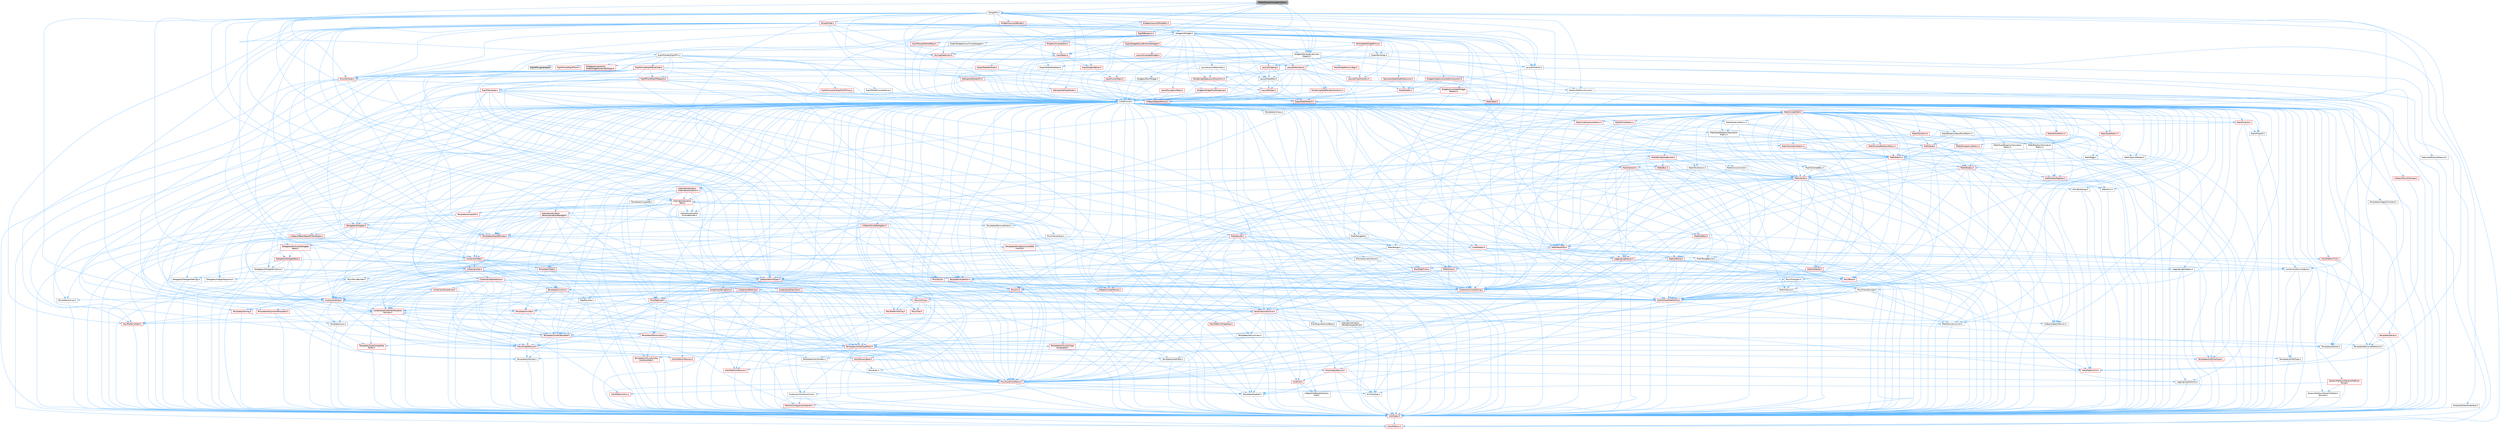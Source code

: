 digraph "SRigVMGraphChangePinType.h"
{
 // INTERACTIVE_SVG=YES
 // LATEX_PDF_SIZE
  bgcolor="transparent";
  edge [fontname=Helvetica,fontsize=10,labelfontname=Helvetica,labelfontsize=10];
  node [fontname=Helvetica,fontsize=10,shape=box,height=0.2,width=0.4];
  Node1 [id="Node000001",label="SRigVMGraphChangePinType.h",height=0.2,width=0.4,color="gray40", fillcolor="grey60", style="filled", fontcolor="black",tooltip=" "];
  Node1 -> Node2 [id="edge1_Node000001_Node000002",color="steelblue1",style="solid",tooltip=" "];
  Node2 [id="Node000002",label="CoreMinimal.h",height=0.2,width=0.4,color="grey40", fillcolor="white", style="filled",URL="$d7/d67/CoreMinimal_8h.html",tooltip=" "];
  Node2 -> Node3 [id="edge2_Node000002_Node000003",color="steelblue1",style="solid",tooltip=" "];
  Node3 [id="Node000003",label="CoreTypes.h",height=0.2,width=0.4,color="red", fillcolor="#FFF0F0", style="filled",URL="$dc/dec/CoreTypes_8h.html",tooltip=" "];
  Node3 -> Node4 [id="edge3_Node000003_Node000004",color="steelblue1",style="solid",tooltip=" "];
  Node4 [id="Node000004",label="HAL/Platform.h",height=0.2,width=0.4,color="red", fillcolor="#FFF0F0", style="filled",URL="$d9/dd0/Platform_8h.html",tooltip=" "];
  Node2 -> Node17 [id="edge4_Node000002_Node000017",color="steelblue1",style="solid",tooltip=" "];
  Node17 [id="Node000017",label="CoreFwd.h",height=0.2,width=0.4,color="red", fillcolor="#FFF0F0", style="filled",URL="$d1/d1e/CoreFwd_8h.html",tooltip=" "];
  Node17 -> Node3 [id="edge5_Node000017_Node000003",color="steelblue1",style="solid",tooltip=" "];
  Node17 -> Node18 [id="edge6_Node000017_Node000018",color="steelblue1",style="solid",tooltip=" "];
  Node18 [id="Node000018",label="Containers/ContainersFwd.h",height=0.2,width=0.4,color="grey40", fillcolor="white", style="filled",URL="$d4/d0a/ContainersFwd_8h.html",tooltip=" "];
  Node18 -> Node4 [id="edge7_Node000018_Node000004",color="steelblue1",style="solid",tooltip=" "];
  Node18 -> Node3 [id="edge8_Node000018_Node000003",color="steelblue1",style="solid",tooltip=" "];
  Node18 -> Node19 [id="edge9_Node000018_Node000019",color="steelblue1",style="solid",tooltip=" "];
  Node19 [id="Node000019",label="Traits/IsContiguousContainer.h",height=0.2,width=0.4,color="red", fillcolor="#FFF0F0", style="filled",URL="$d5/d3c/IsContiguousContainer_8h.html",tooltip=" "];
  Node19 -> Node3 [id="edge10_Node000019_Node000003",color="steelblue1",style="solid",tooltip=" "];
  Node17 -> Node23 [id="edge11_Node000017_Node000023",color="steelblue1",style="solid",tooltip=" "];
  Node23 [id="Node000023",label="UObject/UObjectHierarchy\lFwd.h",height=0.2,width=0.4,color="grey40", fillcolor="white", style="filled",URL="$d3/d13/UObjectHierarchyFwd_8h.html",tooltip=" "];
  Node2 -> Node23 [id="edge12_Node000002_Node000023",color="steelblue1",style="solid",tooltip=" "];
  Node2 -> Node18 [id="edge13_Node000002_Node000018",color="steelblue1",style="solid",tooltip=" "];
  Node2 -> Node24 [id="edge14_Node000002_Node000024",color="steelblue1",style="solid",tooltip=" "];
  Node24 [id="Node000024",label="Misc/VarArgs.h",height=0.2,width=0.4,color="grey40", fillcolor="white", style="filled",URL="$d5/d6f/VarArgs_8h.html",tooltip=" "];
  Node24 -> Node3 [id="edge15_Node000024_Node000003",color="steelblue1",style="solid",tooltip=" "];
  Node2 -> Node25 [id="edge16_Node000002_Node000025",color="steelblue1",style="solid",tooltip=" "];
  Node25 [id="Node000025",label="Logging/LogVerbosity.h",height=0.2,width=0.4,color="grey40", fillcolor="white", style="filled",URL="$d2/d8f/LogVerbosity_8h.html",tooltip=" "];
  Node25 -> Node3 [id="edge17_Node000025_Node000003",color="steelblue1",style="solid",tooltip=" "];
  Node2 -> Node26 [id="edge18_Node000002_Node000026",color="steelblue1",style="solid",tooltip=" "];
  Node26 [id="Node000026",label="Misc/OutputDevice.h",height=0.2,width=0.4,color="red", fillcolor="#FFF0F0", style="filled",URL="$d7/d32/OutputDevice_8h.html",tooltip=" "];
  Node26 -> Node17 [id="edge19_Node000026_Node000017",color="steelblue1",style="solid",tooltip=" "];
  Node26 -> Node3 [id="edge20_Node000026_Node000003",color="steelblue1",style="solid",tooltip=" "];
  Node26 -> Node25 [id="edge21_Node000026_Node000025",color="steelblue1",style="solid",tooltip=" "];
  Node26 -> Node24 [id="edge22_Node000026_Node000024",color="steelblue1",style="solid",tooltip=" "];
  Node2 -> Node32 [id="edge23_Node000002_Node000032",color="steelblue1",style="solid",tooltip=" "];
  Node32 [id="Node000032",label="HAL/PlatformCrt.h",height=0.2,width=0.4,color="red", fillcolor="#FFF0F0", style="filled",URL="$d8/d75/PlatformCrt_8h.html",tooltip=" "];
  Node2 -> Node42 [id="edge24_Node000002_Node000042",color="steelblue1",style="solid",tooltip=" "];
  Node42 [id="Node000042",label="HAL/PlatformMisc.h",height=0.2,width=0.4,color="red", fillcolor="#FFF0F0", style="filled",URL="$d0/df5/PlatformMisc_8h.html",tooltip=" "];
  Node42 -> Node3 [id="edge25_Node000042_Node000003",color="steelblue1",style="solid",tooltip=" "];
  Node2 -> Node61 [id="edge26_Node000002_Node000061",color="steelblue1",style="solid",tooltip=" "];
  Node61 [id="Node000061",label="Misc/AssertionMacros.h",height=0.2,width=0.4,color="red", fillcolor="#FFF0F0", style="filled",URL="$d0/dfa/AssertionMacros_8h.html",tooltip=" "];
  Node61 -> Node3 [id="edge27_Node000061_Node000003",color="steelblue1",style="solid",tooltip=" "];
  Node61 -> Node4 [id="edge28_Node000061_Node000004",color="steelblue1",style="solid",tooltip=" "];
  Node61 -> Node42 [id="edge29_Node000061_Node000042",color="steelblue1",style="solid",tooltip=" "];
  Node61 -> Node62 [id="edge30_Node000061_Node000062",color="steelblue1",style="solid",tooltip=" "];
  Node62 [id="Node000062",label="Templates/EnableIf.h",height=0.2,width=0.4,color="grey40", fillcolor="white", style="filled",URL="$d7/d60/EnableIf_8h.html",tooltip=" "];
  Node62 -> Node3 [id="edge31_Node000062_Node000003",color="steelblue1",style="solid",tooltip=" "];
  Node61 -> Node24 [id="edge32_Node000061_Node000024",color="steelblue1",style="solid",tooltip=" "];
  Node2 -> Node70 [id="edge33_Node000002_Node000070",color="steelblue1",style="solid",tooltip=" "];
  Node70 [id="Node000070",label="Templates/IsPointer.h",height=0.2,width=0.4,color="grey40", fillcolor="white", style="filled",URL="$d7/d05/IsPointer_8h.html",tooltip=" "];
  Node70 -> Node3 [id="edge34_Node000070_Node000003",color="steelblue1",style="solid",tooltip=" "];
  Node2 -> Node71 [id="edge35_Node000002_Node000071",color="steelblue1",style="solid",tooltip=" "];
  Node71 [id="Node000071",label="HAL/PlatformMemory.h",height=0.2,width=0.4,color="red", fillcolor="#FFF0F0", style="filled",URL="$de/d68/PlatformMemory_8h.html",tooltip=" "];
  Node71 -> Node3 [id="edge36_Node000071_Node000003",color="steelblue1",style="solid",tooltip=" "];
  Node2 -> Node54 [id="edge37_Node000002_Node000054",color="steelblue1",style="solid",tooltip=" "];
  Node54 [id="Node000054",label="HAL/PlatformAtomics.h",height=0.2,width=0.4,color="red", fillcolor="#FFF0F0", style="filled",URL="$d3/d36/PlatformAtomics_8h.html",tooltip=" "];
  Node54 -> Node3 [id="edge38_Node000054_Node000003",color="steelblue1",style="solid",tooltip=" "];
  Node2 -> Node76 [id="edge39_Node000002_Node000076",color="steelblue1",style="solid",tooltip=" "];
  Node76 [id="Node000076",label="Misc/Exec.h",height=0.2,width=0.4,color="grey40", fillcolor="white", style="filled",URL="$de/ddb/Exec_8h.html",tooltip=" "];
  Node76 -> Node3 [id="edge40_Node000076_Node000003",color="steelblue1",style="solid",tooltip=" "];
  Node76 -> Node61 [id="edge41_Node000076_Node000061",color="steelblue1",style="solid",tooltip=" "];
  Node2 -> Node77 [id="edge42_Node000002_Node000077",color="steelblue1",style="solid",tooltip=" "];
  Node77 [id="Node000077",label="HAL/MemoryBase.h",height=0.2,width=0.4,color="red", fillcolor="#FFF0F0", style="filled",URL="$d6/d9f/MemoryBase_8h.html",tooltip=" "];
  Node77 -> Node3 [id="edge43_Node000077_Node000003",color="steelblue1",style="solid",tooltip=" "];
  Node77 -> Node54 [id="edge44_Node000077_Node000054",color="steelblue1",style="solid",tooltip=" "];
  Node77 -> Node32 [id="edge45_Node000077_Node000032",color="steelblue1",style="solid",tooltip=" "];
  Node77 -> Node76 [id="edge46_Node000077_Node000076",color="steelblue1",style="solid",tooltip=" "];
  Node77 -> Node26 [id="edge47_Node000077_Node000026",color="steelblue1",style="solid",tooltip=" "];
  Node2 -> Node87 [id="edge48_Node000002_Node000087",color="steelblue1",style="solid",tooltip=" "];
  Node87 [id="Node000087",label="HAL/UnrealMemory.h",height=0.2,width=0.4,color="red", fillcolor="#FFF0F0", style="filled",URL="$d9/d96/UnrealMemory_8h.html",tooltip=" "];
  Node87 -> Node3 [id="edge49_Node000087_Node000003",color="steelblue1",style="solid",tooltip=" "];
  Node87 -> Node77 [id="edge50_Node000087_Node000077",color="steelblue1",style="solid",tooltip=" "];
  Node87 -> Node71 [id="edge51_Node000087_Node000071",color="steelblue1",style="solid",tooltip=" "];
  Node87 -> Node70 [id="edge52_Node000087_Node000070",color="steelblue1",style="solid",tooltip=" "];
  Node2 -> Node89 [id="edge53_Node000002_Node000089",color="steelblue1",style="solid",tooltip=" "];
  Node89 [id="Node000089",label="Templates/IsArithmetic.h",height=0.2,width=0.4,color="grey40", fillcolor="white", style="filled",URL="$d2/d5d/IsArithmetic_8h.html",tooltip=" "];
  Node89 -> Node3 [id="edge54_Node000089_Node000003",color="steelblue1",style="solid",tooltip=" "];
  Node2 -> Node83 [id="edge55_Node000002_Node000083",color="steelblue1",style="solid",tooltip=" "];
  Node83 [id="Node000083",label="Templates/AndOrNot.h",height=0.2,width=0.4,color="grey40", fillcolor="white", style="filled",URL="$db/d0a/AndOrNot_8h.html",tooltip=" "];
  Node83 -> Node3 [id="edge56_Node000083_Node000003",color="steelblue1",style="solid",tooltip=" "];
  Node2 -> Node90 [id="edge57_Node000002_Node000090",color="steelblue1",style="solid",tooltip=" "];
  Node90 [id="Node000090",label="Templates/IsPODType.h",height=0.2,width=0.4,color="grey40", fillcolor="white", style="filled",URL="$d7/db1/IsPODType_8h.html",tooltip=" "];
  Node90 -> Node3 [id="edge58_Node000090_Node000003",color="steelblue1",style="solid",tooltip=" "];
  Node2 -> Node91 [id="edge59_Node000002_Node000091",color="steelblue1",style="solid",tooltip=" "];
  Node91 [id="Node000091",label="Templates/IsUECoreType.h",height=0.2,width=0.4,color="red", fillcolor="#FFF0F0", style="filled",URL="$d1/db8/IsUECoreType_8h.html",tooltip=" "];
  Node91 -> Node3 [id="edge60_Node000091_Node000003",color="steelblue1",style="solid",tooltip=" "];
  Node2 -> Node84 [id="edge61_Node000002_Node000084",color="steelblue1",style="solid",tooltip=" "];
  Node84 [id="Node000084",label="Templates/IsTriviallyCopy\lConstructible.h",height=0.2,width=0.4,color="red", fillcolor="#FFF0F0", style="filled",URL="$d3/d78/IsTriviallyCopyConstructible_8h.html",tooltip=" "];
  Node84 -> Node3 [id="edge62_Node000084_Node000003",color="steelblue1",style="solid",tooltip=" "];
  Node2 -> Node92 [id="edge63_Node000002_Node000092",color="steelblue1",style="solid",tooltip=" "];
  Node92 [id="Node000092",label="Templates/UnrealTypeTraits.h",height=0.2,width=0.4,color="red", fillcolor="#FFF0F0", style="filled",URL="$d2/d2d/UnrealTypeTraits_8h.html",tooltip=" "];
  Node92 -> Node3 [id="edge64_Node000092_Node000003",color="steelblue1",style="solid",tooltip=" "];
  Node92 -> Node70 [id="edge65_Node000092_Node000070",color="steelblue1",style="solid",tooltip=" "];
  Node92 -> Node61 [id="edge66_Node000092_Node000061",color="steelblue1",style="solid",tooltip=" "];
  Node92 -> Node83 [id="edge67_Node000092_Node000083",color="steelblue1",style="solid",tooltip=" "];
  Node92 -> Node62 [id="edge68_Node000092_Node000062",color="steelblue1",style="solid",tooltip=" "];
  Node92 -> Node89 [id="edge69_Node000092_Node000089",color="steelblue1",style="solid",tooltip=" "];
  Node92 -> Node90 [id="edge70_Node000092_Node000090",color="steelblue1",style="solid",tooltip=" "];
  Node92 -> Node91 [id="edge71_Node000092_Node000091",color="steelblue1",style="solid",tooltip=" "];
  Node92 -> Node84 [id="edge72_Node000092_Node000084",color="steelblue1",style="solid",tooltip=" "];
  Node2 -> Node62 [id="edge73_Node000002_Node000062",color="steelblue1",style="solid",tooltip=" "];
  Node2 -> Node94 [id="edge74_Node000002_Node000094",color="steelblue1",style="solid",tooltip=" "];
  Node94 [id="Node000094",label="Templates/RemoveReference.h",height=0.2,width=0.4,color="grey40", fillcolor="white", style="filled",URL="$da/dbe/RemoveReference_8h.html",tooltip=" "];
  Node94 -> Node3 [id="edge75_Node000094_Node000003",color="steelblue1",style="solid",tooltip=" "];
  Node2 -> Node95 [id="edge76_Node000002_Node000095",color="steelblue1",style="solid",tooltip=" "];
  Node95 [id="Node000095",label="Templates/IntegralConstant.h",height=0.2,width=0.4,color="grey40", fillcolor="white", style="filled",URL="$db/d1b/IntegralConstant_8h.html",tooltip=" "];
  Node95 -> Node3 [id="edge77_Node000095_Node000003",color="steelblue1",style="solid",tooltip=" "];
  Node2 -> Node96 [id="edge78_Node000002_Node000096",color="steelblue1",style="solid",tooltip=" "];
  Node96 [id="Node000096",label="Templates/IsClass.h",height=0.2,width=0.4,color="grey40", fillcolor="white", style="filled",URL="$db/dcb/IsClass_8h.html",tooltip=" "];
  Node96 -> Node3 [id="edge79_Node000096_Node000003",color="steelblue1",style="solid",tooltip=" "];
  Node2 -> Node97 [id="edge80_Node000002_Node000097",color="steelblue1",style="solid",tooltip=" "];
  Node97 [id="Node000097",label="Templates/TypeCompatible\lBytes.h",height=0.2,width=0.4,color="red", fillcolor="#FFF0F0", style="filled",URL="$df/d0a/TypeCompatibleBytes_8h.html",tooltip=" "];
  Node97 -> Node3 [id="edge81_Node000097_Node000003",color="steelblue1",style="solid",tooltip=" "];
  Node2 -> Node19 [id="edge82_Node000002_Node000019",color="steelblue1",style="solid",tooltip=" "];
  Node2 -> Node98 [id="edge83_Node000002_Node000098",color="steelblue1",style="solid",tooltip=" "];
  Node98 [id="Node000098",label="Templates/UnrealTemplate.h",height=0.2,width=0.4,color="red", fillcolor="#FFF0F0", style="filled",URL="$d4/d24/UnrealTemplate_8h.html",tooltip=" "];
  Node98 -> Node3 [id="edge84_Node000098_Node000003",color="steelblue1",style="solid",tooltip=" "];
  Node98 -> Node70 [id="edge85_Node000098_Node000070",color="steelblue1",style="solid",tooltip=" "];
  Node98 -> Node87 [id="edge86_Node000098_Node000087",color="steelblue1",style="solid",tooltip=" "];
  Node98 -> Node92 [id="edge87_Node000098_Node000092",color="steelblue1",style="solid",tooltip=" "];
  Node98 -> Node94 [id="edge88_Node000098_Node000094",color="steelblue1",style="solid",tooltip=" "];
  Node98 -> Node97 [id="edge89_Node000098_Node000097",color="steelblue1",style="solid",tooltip=" "];
  Node98 -> Node65 [id="edge90_Node000098_Node000065",color="steelblue1",style="solid",tooltip=" "];
  Node65 [id="Node000065",label="Templates/Identity.h",height=0.2,width=0.4,color="grey40", fillcolor="white", style="filled",URL="$d0/dd5/Identity_8h.html",tooltip=" "];
  Node98 -> Node19 [id="edge91_Node000098_Node000019",color="steelblue1",style="solid",tooltip=" "];
  Node2 -> Node47 [id="edge92_Node000002_Node000047",color="steelblue1",style="solid",tooltip=" "];
  Node47 [id="Node000047",label="Math/NumericLimits.h",height=0.2,width=0.4,color="grey40", fillcolor="white", style="filled",URL="$df/d1b/NumericLimits_8h.html",tooltip=" "];
  Node47 -> Node3 [id="edge93_Node000047_Node000003",color="steelblue1",style="solid",tooltip=" "];
  Node2 -> Node102 [id="edge94_Node000002_Node000102",color="steelblue1",style="solid",tooltip=" "];
  Node102 [id="Node000102",label="HAL/PlatformMath.h",height=0.2,width=0.4,color="red", fillcolor="#FFF0F0", style="filled",URL="$dc/d53/PlatformMath_8h.html",tooltip=" "];
  Node102 -> Node3 [id="edge95_Node000102_Node000003",color="steelblue1",style="solid",tooltip=" "];
  Node2 -> Node85 [id="edge96_Node000002_Node000085",color="steelblue1",style="solid",tooltip=" "];
  Node85 [id="Node000085",label="Templates/IsTriviallyCopy\lAssignable.h",height=0.2,width=0.4,color="red", fillcolor="#FFF0F0", style="filled",URL="$d2/df2/IsTriviallyCopyAssignable_8h.html",tooltip=" "];
  Node85 -> Node3 [id="edge97_Node000085_Node000003",color="steelblue1",style="solid",tooltip=" "];
  Node2 -> Node110 [id="edge98_Node000002_Node000110",color="steelblue1",style="solid",tooltip=" "];
  Node110 [id="Node000110",label="Templates/MemoryOps.h",height=0.2,width=0.4,color="red", fillcolor="#FFF0F0", style="filled",URL="$db/dea/MemoryOps_8h.html",tooltip=" "];
  Node110 -> Node3 [id="edge99_Node000110_Node000003",color="steelblue1",style="solid",tooltip=" "];
  Node110 -> Node87 [id="edge100_Node000110_Node000087",color="steelblue1",style="solid",tooltip=" "];
  Node110 -> Node85 [id="edge101_Node000110_Node000085",color="steelblue1",style="solid",tooltip=" "];
  Node110 -> Node84 [id="edge102_Node000110_Node000084",color="steelblue1",style="solid",tooltip=" "];
  Node110 -> Node92 [id="edge103_Node000110_Node000092",color="steelblue1",style="solid",tooltip=" "];
  Node2 -> Node111 [id="edge104_Node000002_Node000111",color="steelblue1",style="solid",tooltip=" "];
  Node111 [id="Node000111",label="Containers/ContainerAllocation\lPolicies.h",height=0.2,width=0.4,color="red", fillcolor="#FFF0F0", style="filled",URL="$d7/dff/ContainerAllocationPolicies_8h.html",tooltip=" "];
  Node111 -> Node3 [id="edge105_Node000111_Node000003",color="steelblue1",style="solid",tooltip=" "];
  Node111 -> Node111 [id="edge106_Node000111_Node000111",color="steelblue1",style="solid",tooltip=" "];
  Node111 -> Node102 [id="edge107_Node000111_Node000102",color="steelblue1",style="solid",tooltip=" "];
  Node111 -> Node87 [id="edge108_Node000111_Node000087",color="steelblue1",style="solid",tooltip=" "];
  Node111 -> Node47 [id="edge109_Node000111_Node000047",color="steelblue1",style="solid",tooltip=" "];
  Node111 -> Node61 [id="edge110_Node000111_Node000061",color="steelblue1",style="solid",tooltip=" "];
  Node111 -> Node110 [id="edge111_Node000111_Node000110",color="steelblue1",style="solid",tooltip=" "];
  Node111 -> Node97 [id="edge112_Node000111_Node000097",color="steelblue1",style="solid",tooltip=" "];
  Node2 -> Node114 [id="edge113_Node000002_Node000114",color="steelblue1",style="solid",tooltip=" "];
  Node114 [id="Node000114",label="Templates/IsEnumClass.h",height=0.2,width=0.4,color="grey40", fillcolor="white", style="filled",URL="$d7/d15/IsEnumClass_8h.html",tooltip=" "];
  Node114 -> Node3 [id="edge114_Node000114_Node000003",color="steelblue1",style="solid",tooltip=" "];
  Node114 -> Node83 [id="edge115_Node000114_Node000083",color="steelblue1",style="solid",tooltip=" "];
  Node2 -> Node115 [id="edge116_Node000002_Node000115",color="steelblue1",style="solid",tooltip=" "];
  Node115 [id="Node000115",label="HAL/PlatformProperties.h",height=0.2,width=0.4,color="red", fillcolor="#FFF0F0", style="filled",URL="$d9/db0/PlatformProperties_8h.html",tooltip=" "];
  Node115 -> Node3 [id="edge117_Node000115_Node000003",color="steelblue1",style="solid",tooltip=" "];
  Node2 -> Node118 [id="edge118_Node000002_Node000118",color="steelblue1",style="solid",tooltip=" "];
  Node118 [id="Node000118",label="Misc/EngineVersionBase.h",height=0.2,width=0.4,color="grey40", fillcolor="white", style="filled",URL="$d5/d2b/EngineVersionBase_8h.html",tooltip=" "];
  Node118 -> Node3 [id="edge119_Node000118_Node000003",color="steelblue1",style="solid",tooltip=" "];
  Node2 -> Node119 [id="edge120_Node000002_Node000119",color="steelblue1",style="solid",tooltip=" "];
  Node119 [id="Node000119",label="Internationalization\l/TextNamespaceFwd.h",height=0.2,width=0.4,color="grey40", fillcolor="white", style="filled",URL="$d8/d97/TextNamespaceFwd_8h.html",tooltip=" "];
  Node119 -> Node3 [id="edge121_Node000119_Node000003",color="steelblue1",style="solid",tooltip=" "];
  Node2 -> Node120 [id="edge122_Node000002_Node000120",color="steelblue1",style="solid",tooltip=" "];
  Node120 [id="Node000120",label="Serialization/Archive.h",height=0.2,width=0.4,color="red", fillcolor="#FFF0F0", style="filled",URL="$d7/d3b/Archive_8h.html",tooltip=" "];
  Node120 -> Node17 [id="edge123_Node000120_Node000017",color="steelblue1",style="solid",tooltip=" "];
  Node120 -> Node3 [id="edge124_Node000120_Node000003",color="steelblue1",style="solid",tooltip=" "];
  Node120 -> Node115 [id="edge125_Node000120_Node000115",color="steelblue1",style="solid",tooltip=" "];
  Node120 -> Node119 [id="edge126_Node000120_Node000119",color="steelblue1",style="solid",tooltip=" "];
  Node120 -> Node61 [id="edge127_Node000120_Node000061",color="steelblue1",style="solid",tooltip=" "];
  Node120 -> Node118 [id="edge128_Node000120_Node000118",color="steelblue1",style="solid",tooltip=" "];
  Node120 -> Node24 [id="edge129_Node000120_Node000024",color="steelblue1",style="solid",tooltip=" "];
  Node120 -> Node62 [id="edge130_Node000120_Node000062",color="steelblue1",style="solid",tooltip=" "];
  Node120 -> Node114 [id="edge131_Node000120_Node000114",color="steelblue1",style="solid",tooltip=" "];
  Node120 -> Node98 [id="edge132_Node000120_Node000098",color="steelblue1",style="solid",tooltip=" "];
  Node120 -> Node123 [id="edge133_Node000120_Node000123",color="steelblue1",style="solid",tooltip=" "];
  Node123 [id="Node000123",label="UObject/ObjectVersion.h",height=0.2,width=0.4,color="grey40", fillcolor="white", style="filled",URL="$da/d63/ObjectVersion_8h.html",tooltip=" "];
  Node123 -> Node3 [id="edge134_Node000123_Node000003",color="steelblue1",style="solid",tooltip=" "];
  Node2 -> Node124 [id="edge135_Node000002_Node000124",color="steelblue1",style="solid",tooltip=" "];
  Node124 [id="Node000124",label="Templates/Less.h",height=0.2,width=0.4,color="grey40", fillcolor="white", style="filled",URL="$de/dc8/Less_8h.html",tooltip=" "];
  Node124 -> Node3 [id="edge136_Node000124_Node000003",color="steelblue1",style="solid",tooltip=" "];
  Node124 -> Node98 [id="edge137_Node000124_Node000098",color="steelblue1",style="solid",tooltip=" "];
  Node2 -> Node125 [id="edge138_Node000002_Node000125",color="steelblue1",style="solid",tooltip=" "];
  Node125 [id="Node000125",label="Templates/Sorting.h",height=0.2,width=0.4,color="red", fillcolor="#FFF0F0", style="filled",URL="$d3/d9e/Sorting_8h.html",tooltip=" "];
  Node125 -> Node3 [id="edge139_Node000125_Node000003",color="steelblue1",style="solid",tooltip=" "];
  Node125 -> Node102 [id="edge140_Node000125_Node000102",color="steelblue1",style="solid",tooltip=" "];
  Node125 -> Node124 [id="edge141_Node000125_Node000124",color="steelblue1",style="solid",tooltip=" "];
  Node2 -> Node136 [id="edge142_Node000002_Node000136",color="steelblue1",style="solid",tooltip=" "];
  Node136 [id="Node000136",label="Misc/Char.h",height=0.2,width=0.4,color="red", fillcolor="#FFF0F0", style="filled",URL="$d0/d58/Char_8h.html",tooltip=" "];
  Node136 -> Node3 [id="edge143_Node000136_Node000003",color="steelblue1",style="solid",tooltip=" "];
  Node2 -> Node139 [id="edge144_Node000002_Node000139",color="steelblue1",style="solid",tooltip=" "];
  Node139 [id="Node000139",label="GenericPlatform/GenericPlatform\lStricmp.h",height=0.2,width=0.4,color="grey40", fillcolor="white", style="filled",URL="$d2/d86/GenericPlatformStricmp_8h.html",tooltip=" "];
  Node139 -> Node3 [id="edge145_Node000139_Node000003",color="steelblue1",style="solid",tooltip=" "];
  Node2 -> Node140 [id="edge146_Node000002_Node000140",color="steelblue1",style="solid",tooltip=" "];
  Node140 [id="Node000140",label="GenericPlatform/GenericPlatform\lString.h",height=0.2,width=0.4,color="red", fillcolor="#FFF0F0", style="filled",URL="$dd/d20/GenericPlatformString_8h.html",tooltip=" "];
  Node140 -> Node3 [id="edge147_Node000140_Node000003",color="steelblue1",style="solid",tooltip=" "];
  Node140 -> Node139 [id="edge148_Node000140_Node000139",color="steelblue1",style="solid",tooltip=" "];
  Node140 -> Node62 [id="edge149_Node000140_Node000062",color="steelblue1",style="solid",tooltip=" "];
  Node2 -> Node73 [id="edge150_Node000002_Node000073",color="steelblue1",style="solid",tooltip=" "];
  Node73 [id="Node000073",label="HAL/PlatformString.h",height=0.2,width=0.4,color="red", fillcolor="#FFF0F0", style="filled",URL="$db/db5/PlatformString_8h.html",tooltip=" "];
  Node73 -> Node3 [id="edge151_Node000073_Node000003",color="steelblue1",style="solid",tooltip=" "];
  Node2 -> Node143 [id="edge152_Node000002_Node000143",color="steelblue1",style="solid",tooltip=" "];
  Node143 [id="Node000143",label="Misc/CString.h",height=0.2,width=0.4,color="red", fillcolor="#FFF0F0", style="filled",URL="$d2/d49/CString_8h.html",tooltip=" "];
  Node143 -> Node3 [id="edge153_Node000143_Node000003",color="steelblue1",style="solid",tooltip=" "];
  Node143 -> Node32 [id="edge154_Node000143_Node000032",color="steelblue1",style="solid",tooltip=" "];
  Node143 -> Node73 [id="edge155_Node000143_Node000073",color="steelblue1",style="solid",tooltip=" "];
  Node143 -> Node61 [id="edge156_Node000143_Node000061",color="steelblue1",style="solid",tooltip=" "];
  Node143 -> Node136 [id="edge157_Node000143_Node000136",color="steelblue1",style="solid",tooltip=" "];
  Node143 -> Node24 [id="edge158_Node000143_Node000024",color="steelblue1",style="solid",tooltip=" "];
  Node2 -> Node144 [id="edge159_Node000002_Node000144",color="steelblue1",style="solid",tooltip=" "];
  Node144 [id="Node000144",label="Misc/Crc.h",height=0.2,width=0.4,color="red", fillcolor="#FFF0F0", style="filled",URL="$d4/dd2/Crc_8h.html",tooltip=" "];
  Node144 -> Node3 [id="edge160_Node000144_Node000003",color="steelblue1",style="solid",tooltip=" "];
  Node144 -> Node73 [id="edge161_Node000144_Node000073",color="steelblue1",style="solid",tooltip=" "];
  Node144 -> Node61 [id="edge162_Node000144_Node000061",color="steelblue1",style="solid",tooltip=" "];
  Node144 -> Node143 [id="edge163_Node000144_Node000143",color="steelblue1",style="solid",tooltip=" "];
  Node144 -> Node136 [id="edge164_Node000144_Node000136",color="steelblue1",style="solid",tooltip=" "];
  Node144 -> Node92 [id="edge165_Node000144_Node000092",color="steelblue1",style="solid",tooltip=" "];
  Node2 -> Node135 [id="edge166_Node000002_Node000135",color="steelblue1",style="solid",tooltip=" "];
  Node135 [id="Node000135",label="Math/UnrealMathUtility.h",height=0.2,width=0.4,color="red", fillcolor="#FFF0F0", style="filled",URL="$db/db8/UnrealMathUtility_8h.html",tooltip=" "];
  Node135 -> Node3 [id="edge167_Node000135_Node000003",color="steelblue1",style="solid",tooltip=" "];
  Node135 -> Node61 [id="edge168_Node000135_Node000061",color="steelblue1",style="solid",tooltip=" "];
  Node135 -> Node102 [id="edge169_Node000135_Node000102",color="steelblue1",style="solid",tooltip=" "];
  Node135 -> Node65 [id="edge170_Node000135_Node000065",color="steelblue1",style="solid",tooltip=" "];
  Node2 -> Node145 [id="edge171_Node000002_Node000145",color="steelblue1",style="solid",tooltip=" "];
  Node145 [id="Node000145",label="Containers/UnrealString.h",height=0.2,width=0.4,color="red", fillcolor="#FFF0F0", style="filled",URL="$d5/dba/UnrealString_8h.html",tooltip=" "];
  Node2 -> Node149 [id="edge172_Node000002_Node000149",color="steelblue1",style="solid",tooltip=" "];
  Node149 [id="Node000149",label="Containers/Array.h",height=0.2,width=0.4,color="red", fillcolor="#FFF0F0", style="filled",URL="$df/dd0/Array_8h.html",tooltip=" "];
  Node149 -> Node3 [id="edge173_Node000149_Node000003",color="steelblue1",style="solid",tooltip=" "];
  Node149 -> Node61 [id="edge174_Node000149_Node000061",color="steelblue1",style="solid",tooltip=" "];
  Node149 -> Node87 [id="edge175_Node000149_Node000087",color="steelblue1",style="solid",tooltip=" "];
  Node149 -> Node92 [id="edge176_Node000149_Node000092",color="steelblue1",style="solid",tooltip=" "];
  Node149 -> Node98 [id="edge177_Node000149_Node000098",color="steelblue1",style="solid",tooltip=" "];
  Node149 -> Node111 [id="edge178_Node000149_Node000111",color="steelblue1",style="solid",tooltip=" "];
  Node149 -> Node120 [id="edge179_Node000149_Node000120",color="steelblue1",style="solid",tooltip=" "];
  Node149 -> Node128 [id="edge180_Node000149_Node000128",color="steelblue1",style="solid",tooltip=" "];
  Node128 [id="Node000128",label="Templates/Invoke.h",height=0.2,width=0.4,color="red", fillcolor="#FFF0F0", style="filled",URL="$d7/deb/Invoke_8h.html",tooltip=" "];
  Node128 -> Node3 [id="edge181_Node000128_Node000003",color="steelblue1",style="solid",tooltip=" "];
  Node128 -> Node98 [id="edge182_Node000128_Node000098",color="steelblue1",style="solid",tooltip=" "];
  Node149 -> Node124 [id="edge183_Node000149_Node000124",color="steelblue1",style="solid",tooltip=" "];
  Node149 -> Node125 [id="edge184_Node000149_Node000125",color="steelblue1",style="solid",tooltip=" "];
  Node149 -> Node172 [id="edge185_Node000149_Node000172",color="steelblue1",style="solid",tooltip=" "];
  Node172 [id="Node000172",label="Templates/AlignmentTemplates.h",height=0.2,width=0.4,color="red", fillcolor="#FFF0F0", style="filled",URL="$dd/d32/AlignmentTemplates_8h.html",tooltip=" "];
  Node172 -> Node3 [id="edge186_Node000172_Node000003",color="steelblue1",style="solid",tooltip=" "];
  Node172 -> Node70 [id="edge187_Node000172_Node000070",color="steelblue1",style="solid",tooltip=" "];
  Node2 -> Node173 [id="edge188_Node000002_Node000173",color="steelblue1",style="solid",tooltip=" "];
  Node173 [id="Node000173",label="Misc/FrameNumber.h",height=0.2,width=0.4,color="grey40", fillcolor="white", style="filled",URL="$dd/dbd/FrameNumber_8h.html",tooltip=" "];
  Node173 -> Node3 [id="edge189_Node000173_Node000003",color="steelblue1",style="solid",tooltip=" "];
  Node173 -> Node47 [id="edge190_Node000173_Node000047",color="steelblue1",style="solid",tooltip=" "];
  Node173 -> Node135 [id="edge191_Node000173_Node000135",color="steelblue1",style="solid",tooltip=" "];
  Node173 -> Node62 [id="edge192_Node000173_Node000062",color="steelblue1",style="solid",tooltip=" "];
  Node173 -> Node92 [id="edge193_Node000173_Node000092",color="steelblue1",style="solid",tooltip=" "];
  Node2 -> Node174 [id="edge194_Node000002_Node000174",color="steelblue1",style="solid",tooltip=" "];
  Node174 [id="Node000174",label="Misc/Timespan.h",height=0.2,width=0.4,color="grey40", fillcolor="white", style="filled",URL="$da/dd9/Timespan_8h.html",tooltip=" "];
  Node174 -> Node3 [id="edge195_Node000174_Node000003",color="steelblue1",style="solid",tooltip=" "];
  Node174 -> Node175 [id="edge196_Node000174_Node000175",color="steelblue1",style="solid",tooltip=" "];
  Node175 [id="Node000175",label="Math/Interval.h",height=0.2,width=0.4,color="grey40", fillcolor="white", style="filled",URL="$d1/d55/Interval_8h.html",tooltip=" "];
  Node175 -> Node3 [id="edge197_Node000175_Node000003",color="steelblue1",style="solid",tooltip=" "];
  Node175 -> Node89 [id="edge198_Node000175_Node000089",color="steelblue1",style="solid",tooltip=" "];
  Node175 -> Node92 [id="edge199_Node000175_Node000092",color="steelblue1",style="solid",tooltip=" "];
  Node175 -> Node47 [id="edge200_Node000175_Node000047",color="steelblue1",style="solid",tooltip=" "];
  Node175 -> Node135 [id="edge201_Node000175_Node000135",color="steelblue1",style="solid",tooltip=" "];
  Node174 -> Node135 [id="edge202_Node000174_Node000135",color="steelblue1",style="solid",tooltip=" "];
  Node174 -> Node61 [id="edge203_Node000174_Node000061",color="steelblue1",style="solid",tooltip=" "];
  Node2 -> Node176 [id="edge204_Node000002_Node000176",color="steelblue1",style="solid",tooltip=" "];
  Node176 [id="Node000176",label="Containers/StringConv.h",height=0.2,width=0.4,color="red", fillcolor="#FFF0F0", style="filled",URL="$d3/ddf/StringConv_8h.html",tooltip=" "];
  Node176 -> Node3 [id="edge205_Node000176_Node000003",color="steelblue1",style="solid",tooltip=" "];
  Node176 -> Node61 [id="edge206_Node000176_Node000061",color="steelblue1",style="solid",tooltip=" "];
  Node176 -> Node111 [id="edge207_Node000176_Node000111",color="steelblue1",style="solid",tooltip=" "];
  Node176 -> Node149 [id="edge208_Node000176_Node000149",color="steelblue1",style="solid",tooltip=" "];
  Node176 -> Node143 [id="edge209_Node000176_Node000143",color="steelblue1",style="solid",tooltip=" "];
  Node176 -> Node177 [id="edge210_Node000176_Node000177",color="steelblue1",style="solid",tooltip=" "];
  Node177 [id="Node000177",label="Templates/IsArray.h",height=0.2,width=0.4,color="grey40", fillcolor="white", style="filled",URL="$d8/d8d/IsArray_8h.html",tooltip=" "];
  Node177 -> Node3 [id="edge211_Node000177_Node000003",color="steelblue1",style="solid",tooltip=" "];
  Node176 -> Node98 [id="edge212_Node000176_Node000098",color="steelblue1",style="solid",tooltip=" "];
  Node176 -> Node92 [id="edge213_Node000176_Node000092",color="steelblue1",style="solid",tooltip=" "];
  Node176 -> Node19 [id="edge214_Node000176_Node000019",color="steelblue1",style="solid",tooltip=" "];
  Node2 -> Node178 [id="edge215_Node000002_Node000178",color="steelblue1",style="solid",tooltip=" "];
  Node178 [id="Node000178",label="UObject/UnrealNames.h",height=0.2,width=0.4,color="red", fillcolor="#FFF0F0", style="filled",URL="$d8/db1/UnrealNames_8h.html",tooltip=" "];
  Node178 -> Node3 [id="edge216_Node000178_Node000003",color="steelblue1",style="solid",tooltip=" "];
  Node2 -> Node180 [id="edge217_Node000002_Node000180",color="steelblue1",style="solid",tooltip=" "];
  Node180 [id="Node000180",label="UObject/NameTypes.h",height=0.2,width=0.4,color="red", fillcolor="#FFF0F0", style="filled",URL="$d6/d35/NameTypes_8h.html",tooltip=" "];
  Node180 -> Node3 [id="edge218_Node000180_Node000003",color="steelblue1",style="solid",tooltip=" "];
  Node180 -> Node61 [id="edge219_Node000180_Node000061",color="steelblue1",style="solid",tooltip=" "];
  Node180 -> Node87 [id="edge220_Node000180_Node000087",color="steelblue1",style="solid",tooltip=" "];
  Node180 -> Node92 [id="edge221_Node000180_Node000092",color="steelblue1",style="solid",tooltip=" "];
  Node180 -> Node98 [id="edge222_Node000180_Node000098",color="steelblue1",style="solid",tooltip=" "];
  Node180 -> Node145 [id="edge223_Node000180_Node000145",color="steelblue1",style="solid",tooltip=" "];
  Node180 -> Node176 [id="edge224_Node000180_Node000176",color="steelblue1",style="solid",tooltip=" "];
  Node180 -> Node178 [id="edge225_Node000180_Node000178",color="steelblue1",style="solid",tooltip=" "];
  Node2 -> Node188 [id="edge226_Node000002_Node000188",color="steelblue1",style="solid",tooltip=" "];
  Node188 [id="Node000188",label="Misc/Parse.h",height=0.2,width=0.4,color="red", fillcolor="#FFF0F0", style="filled",URL="$dc/d71/Parse_8h.html",tooltip=" "];
  Node188 -> Node145 [id="edge227_Node000188_Node000145",color="steelblue1",style="solid",tooltip=" "];
  Node188 -> Node3 [id="edge228_Node000188_Node000003",color="steelblue1",style="solid",tooltip=" "];
  Node188 -> Node32 [id="edge229_Node000188_Node000032",color="steelblue1",style="solid",tooltip=" "];
  Node188 -> Node189 [id="edge230_Node000188_Node000189",color="steelblue1",style="solid",tooltip=" "];
  Node189 [id="Node000189",label="Templates/Function.h",height=0.2,width=0.4,color="red", fillcolor="#FFF0F0", style="filled",URL="$df/df5/Function_8h.html",tooltip=" "];
  Node189 -> Node3 [id="edge231_Node000189_Node000003",color="steelblue1",style="solid",tooltip=" "];
  Node189 -> Node61 [id="edge232_Node000189_Node000061",color="steelblue1",style="solid",tooltip=" "];
  Node189 -> Node87 [id="edge233_Node000189_Node000087",color="steelblue1",style="solid",tooltip=" "];
  Node189 -> Node92 [id="edge234_Node000189_Node000092",color="steelblue1",style="solid",tooltip=" "];
  Node189 -> Node128 [id="edge235_Node000189_Node000128",color="steelblue1",style="solid",tooltip=" "];
  Node189 -> Node98 [id="edge236_Node000189_Node000098",color="steelblue1",style="solid",tooltip=" "];
  Node189 -> Node135 [id="edge237_Node000189_Node000135",color="steelblue1",style="solid",tooltip=" "];
  Node2 -> Node172 [id="edge238_Node000002_Node000172",color="steelblue1",style="solid",tooltip=" "];
  Node2 -> Node191 [id="edge239_Node000002_Node000191",color="steelblue1",style="solid",tooltip=" "];
  Node191 [id="Node000191",label="Misc/StructBuilder.h",height=0.2,width=0.4,color="grey40", fillcolor="white", style="filled",URL="$d9/db3/StructBuilder_8h.html",tooltip=" "];
  Node191 -> Node3 [id="edge240_Node000191_Node000003",color="steelblue1",style="solid",tooltip=" "];
  Node191 -> Node135 [id="edge241_Node000191_Node000135",color="steelblue1",style="solid",tooltip=" "];
  Node191 -> Node172 [id="edge242_Node000191_Node000172",color="steelblue1",style="solid",tooltip=" "];
  Node2 -> Node104 [id="edge243_Node000002_Node000104",color="steelblue1",style="solid",tooltip=" "];
  Node104 [id="Node000104",label="Templates/Decay.h",height=0.2,width=0.4,color="red", fillcolor="#FFF0F0", style="filled",URL="$dd/d0f/Decay_8h.html",tooltip=" "];
  Node104 -> Node3 [id="edge244_Node000104_Node000003",color="steelblue1",style="solid",tooltip=" "];
  Node104 -> Node94 [id="edge245_Node000104_Node000094",color="steelblue1",style="solid",tooltip=" "];
  Node2 -> Node192 [id="edge246_Node000002_Node000192",color="steelblue1",style="solid",tooltip=" "];
  Node192 [id="Node000192",label="Templates/PointerIsConvertible\lFromTo.h",height=0.2,width=0.4,color="red", fillcolor="#FFF0F0", style="filled",URL="$d6/d65/PointerIsConvertibleFromTo_8h.html",tooltip=" "];
  Node192 -> Node3 [id="edge247_Node000192_Node000003",color="steelblue1",style="solid",tooltip=" "];
  Node2 -> Node128 [id="edge248_Node000002_Node000128",color="steelblue1",style="solid",tooltip=" "];
  Node2 -> Node189 [id="edge249_Node000002_Node000189",color="steelblue1",style="solid",tooltip=" "];
  Node2 -> Node161 [id="edge250_Node000002_Node000161",color="steelblue1",style="solid",tooltip=" "];
  Node161 [id="Node000161",label="Templates/TypeHash.h",height=0.2,width=0.4,color="red", fillcolor="#FFF0F0", style="filled",URL="$d1/d62/TypeHash_8h.html",tooltip=" "];
  Node161 -> Node3 [id="edge251_Node000161_Node000003",color="steelblue1",style="solid",tooltip=" "];
  Node161 -> Node144 [id="edge252_Node000161_Node000144",color="steelblue1",style="solid",tooltip=" "];
  Node2 -> Node193 [id="edge253_Node000002_Node000193",color="steelblue1",style="solid",tooltip=" "];
  Node193 [id="Node000193",label="Containers/ScriptArray.h",height=0.2,width=0.4,color="red", fillcolor="#FFF0F0", style="filled",URL="$dc/daf/ScriptArray_8h.html",tooltip=" "];
  Node193 -> Node3 [id="edge254_Node000193_Node000003",color="steelblue1",style="solid",tooltip=" "];
  Node193 -> Node61 [id="edge255_Node000193_Node000061",color="steelblue1",style="solid",tooltip=" "];
  Node193 -> Node87 [id="edge256_Node000193_Node000087",color="steelblue1",style="solid",tooltip=" "];
  Node193 -> Node111 [id="edge257_Node000193_Node000111",color="steelblue1",style="solid",tooltip=" "];
  Node193 -> Node149 [id="edge258_Node000193_Node000149",color="steelblue1",style="solid",tooltip=" "];
  Node2 -> Node194 [id="edge259_Node000002_Node000194",color="steelblue1",style="solid",tooltip=" "];
  Node194 [id="Node000194",label="Containers/BitArray.h",height=0.2,width=0.4,color="red", fillcolor="#FFF0F0", style="filled",URL="$d1/de4/BitArray_8h.html",tooltip=" "];
  Node194 -> Node111 [id="edge260_Node000194_Node000111",color="steelblue1",style="solid",tooltip=" "];
  Node194 -> Node3 [id="edge261_Node000194_Node000003",color="steelblue1",style="solid",tooltip=" "];
  Node194 -> Node54 [id="edge262_Node000194_Node000054",color="steelblue1",style="solid",tooltip=" "];
  Node194 -> Node87 [id="edge263_Node000194_Node000087",color="steelblue1",style="solid",tooltip=" "];
  Node194 -> Node135 [id="edge264_Node000194_Node000135",color="steelblue1",style="solid",tooltip=" "];
  Node194 -> Node61 [id="edge265_Node000194_Node000061",color="steelblue1",style="solid",tooltip=" "];
  Node194 -> Node120 [id="edge266_Node000194_Node000120",color="steelblue1",style="solid",tooltip=" "];
  Node194 -> Node62 [id="edge267_Node000194_Node000062",color="steelblue1",style="solid",tooltip=" "];
  Node194 -> Node128 [id="edge268_Node000194_Node000128",color="steelblue1",style="solid",tooltip=" "];
  Node194 -> Node98 [id="edge269_Node000194_Node000098",color="steelblue1",style="solid",tooltip=" "];
  Node194 -> Node92 [id="edge270_Node000194_Node000092",color="steelblue1",style="solid",tooltip=" "];
  Node2 -> Node195 [id="edge271_Node000002_Node000195",color="steelblue1",style="solid",tooltip=" "];
  Node195 [id="Node000195",label="Containers/SparseArray.h",height=0.2,width=0.4,color="red", fillcolor="#FFF0F0", style="filled",URL="$d5/dbf/SparseArray_8h.html",tooltip=" "];
  Node195 -> Node3 [id="edge272_Node000195_Node000003",color="steelblue1",style="solid",tooltip=" "];
  Node195 -> Node61 [id="edge273_Node000195_Node000061",color="steelblue1",style="solid",tooltip=" "];
  Node195 -> Node87 [id="edge274_Node000195_Node000087",color="steelblue1",style="solid",tooltip=" "];
  Node195 -> Node92 [id="edge275_Node000195_Node000092",color="steelblue1",style="solid",tooltip=" "];
  Node195 -> Node98 [id="edge276_Node000195_Node000098",color="steelblue1",style="solid",tooltip=" "];
  Node195 -> Node111 [id="edge277_Node000195_Node000111",color="steelblue1",style="solid",tooltip=" "];
  Node195 -> Node124 [id="edge278_Node000195_Node000124",color="steelblue1",style="solid",tooltip=" "];
  Node195 -> Node149 [id="edge279_Node000195_Node000149",color="steelblue1",style="solid",tooltip=" "];
  Node195 -> Node135 [id="edge280_Node000195_Node000135",color="steelblue1",style="solid",tooltip=" "];
  Node195 -> Node193 [id="edge281_Node000195_Node000193",color="steelblue1",style="solid",tooltip=" "];
  Node195 -> Node194 [id="edge282_Node000195_Node000194",color="steelblue1",style="solid",tooltip=" "];
  Node195 -> Node145 [id="edge283_Node000195_Node000145",color="steelblue1",style="solid",tooltip=" "];
  Node2 -> Node211 [id="edge284_Node000002_Node000211",color="steelblue1",style="solid",tooltip=" "];
  Node211 [id="Node000211",label="Containers/Set.h",height=0.2,width=0.4,color="red", fillcolor="#FFF0F0", style="filled",URL="$d4/d45/Set_8h.html",tooltip=" "];
  Node211 -> Node111 [id="edge285_Node000211_Node000111",color="steelblue1",style="solid",tooltip=" "];
  Node211 -> Node195 [id="edge286_Node000211_Node000195",color="steelblue1",style="solid",tooltip=" "];
  Node211 -> Node18 [id="edge287_Node000211_Node000018",color="steelblue1",style="solid",tooltip=" "];
  Node211 -> Node135 [id="edge288_Node000211_Node000135",color="steelblue1",style="solid",tooltip=" "];
  Node211 -> Node61 [id="edge289_Node000211_Node000061",color="steelblue1",style="solid",tooltip=" "];
  Node211 -> Node191 [id="edge290_Node000211_Node000191",color="steelblue1",style="solid",tooltip=" "];
  Node211 -> Node189 [id="edge291_Node000211_Node000189",color="steelblue1",style="solid",tooltip=" "];
  Node211 -> Node125 [id="edge292_Node000211_Node000125",color="steelblue1",style="solid",tooltip=" "];
  Node211 -> Node161 [id="edge293_Node000211_Node000161",color="steelblue1",style="solid",tooltip=" "];
  Node211 -> Node98 [id="edge294_Node000211_Node000098",color="steelblue1",style="solid",tooltip=" "];
  Node2 -> Node214 [id="edge295_Node000002_Node000214",color="steelblue1",style="solid",tooltip=" "];
  Node214 [id="Node000214",label="Algo/Reverse.h",height=0.2,width=0.4,color="grey40", fillcolor="white", style="filled",URL="$d5/d93/Reverse_8h.html",tooltip=" "];
  Node214 -> Node3 [id="edge296_Node000214_Node000003",color="steelblue1",style="solid",tooltip=" "];
  Node214 -> Node98 [id="edge297_Node000214_Node000098",color="steelblue1",style="solid",tooltip=" "];
  Node2 -> Node215 [id="edge298_Node000002_Node000215",color="steelblue1",style="solid",tooltip=" "];
  Node215 [id="Node000215",label="Containers/Map.h",height=0.2,width=0.4,color="red", fillcolor="#FFF0F0", style="filled",URL="$df/d79/Map_8h.html",tooltip=" "];
  Node215 -> Node3 [id="edge299_Node000215_Node000003",color="steelblue1",style="solid",tooltip=" "];
  Node215 -> Node214 [id="edge300_Node000215_Node000214",color="steelblue1",style="solid",tooltip=" "];
  Node215 -> Node211 [id="edge301_Node000215_Node000211",color="steelblue1",style="solid",tooltip=" "];
  Node215 -> Node145 [id="edge302_Node000215_Node000145",color="steelblue1",style="solid",tooltip=" "];
  Node215 -> Node61 [id="edge303_Node000215_Node000061",color="steelblue1",style="solid",tooltip=" "];
  Node215 -> Node191 [id="edge304_Node000215_Node000191",color="steelblue1",style="solid",tooltip=" "];
  Node215 -> Node189 [id="edge305_Node000215_Node000189",color="steelblue1",style="solid",tooltip=" "];
  Node215 -> Node125 [id="edge306_Node000215_Node000125",color="steelblue1",style="solid",tooltip=" "];
  Node215 -> Node216 [id="edge307_Node000215_Node000216",color="steelblue1",style="solid",tooltip=" "];
  Node216 [id="Node000216",label="Templates/Tuple.h",height=0.2,width=0.4,color="red", fillcolor="#FFF0F0", style="filled",URL="$d2/d4f/Tuple_8h.html",tooltip=" "];
  Node216 -> Node3 [id="edge308_Node000216_Node000003",color="steelblue1",style="solid",tooltip=" "];
  Node216 -> Node98 [id="edge309_Node000216_Node000098",color="steelblue1",style="solid",tooltip=" "];
  Node216 -> Node217 [id="edge310_Node000216_Node000217",color="steelblue1",style="solid",tooltip=" "];
  Node217 [id="Node000217",label="Delegates/IntegerSequence.h",height=0.2,width=0.4,color="grey40", fillcolor="white", style="filled",URL="$d2/dcc/IntegerSequence_8h.html",tooltip=" "];
  Node217 -> Node3 [id="edge311_Node000217_Node000003",color="steelblue1",style="solid",tooltip=" "];
  Node216 -> Node128 [id="edge312_Node000216_Node000128",color="steelblue1",style="solid",tooltip=" "];
  Node216 -> Node161 [id="edge313_Node000216_Node000161",color="steelblue1",style="solid",tooltip=" "];
  Node215 -> Node98 [id="edge314_Node000215_Node000098",color="steelblue1",style="solid",tooltip=" "];
  Node215 -> Node92 [id="edge315_Node000215_Node000092",color="steelblue1",style="solid",tooltip=" "];
  Node2 -> Node219 [id="edge316_Node000002_Node000219",color="steelblue1",style="solid",tooltip=" "];
  Node219 [id="Node000219",label="Math/IntPoint.h",height=0.2,width=0.4,color="red", fillcolor="#FFF0F0", style="filled",URL="$d3/df7/IntPoint_8h.html",tooltip=" "];
  Node219 -> Node3 [id="edge317_Node000219_Node000003",color="steelblue1",style="solid",tooltip=" "];
  Node219 -> Node61 [id="edge318_Node000219_Node000061",color="steelblue1",style="solid",tooltip=" "];
  Node219 -> Node188 [id="edge319_Node000219_Node000188",color="steelblue1",style="solid",tooltip=" "];
  Node219 -> Node135 [id="edge320_Node000219_Node000135",color="steelblue1",style="solid",tooltip=" "];
  Node219 -> Node145 [id="edge321_Node000219_Node000145",color="steelblue1",style="solid",tooltip=" "];
  Node219 -> Node161 [id="edge322_Node000219_Node000161",color="steelblue1",style="solid",tooltip=" "];
  Node2 -> Node221 [id="edge323_Node000002_Node000221",color="steelblue1",style="solid",tooltip=" "];
  Node221 [id="Node000221",label="Math/IntVector.h",height=0.2,width=0.4,color="red", fillcolor="#FFF0F0", style="filled",URL="$d7/d44/IntVector_8h.html",tooltip=" "];
  Node221 -> Node3 [id="edge324_Node000221_Node000003",color="steelblue1",style="solid",tooltip=" "];
  Node221 -> Node144 [id="edge325_Node000221_Node000144",color="steelblue1",style="solid",tooltip=" "];
  Node221 -> Node188 [id="edge326_Node000221_Node000188",color="steelblue1",style="solid",tooltip=" "];
  Node221 -> Node135 [id="edge327_Node000221_Node000135",color="steelblue1",style="solid",tooltip=" "];
  Node221 -> Node145 [id="edge328_Node000221_Node000145",color="steelblue1",style="solid",tooltip=" "];
  Node2 -> Node222 [id="edge329_Node000002_Node000222",color="steelblue1",style="solid",tooltip=" "];
  Node222 [id="Node000222",label="Logging/LogCategory.h",height=0.2,width=0.4,color="grey40", fillcolor="white", style="filled",URL="$d9/d36/LogCategory_8h.html",tooltip=" "];
  Node222 -> Node3 [id="edge330_Node000222_Node000003",color="steelblue1",style="solid",tooltip=" "];
  Node222 -> Node25 [id="edge331_Node000222_Node000025",color="steelblue1",style="solid",tooltip=" "];
  Node222 -> Node180 [id="edge332_Node000222_Node000180",color="steelblue1",style="solid",tooltip=" "];
  Node2 -> Node223 [id="edge333_Node000002_Node000223",color="steelblue1",style="solid",tooltip=" "];
  Node223 [id="Node000223",label="Logging/LogMacros.h",height=0.2,width=0.4,color="red", fillcolor="#FFF0F0", style="filled",URL="$d0/d16/LogMacros_8h.html",tooltip=" "];
  Node223 -> Node145 [id="edge334_Node000223_Node000145",color="steelblue1",style="solid",tooltip=" "];
  Node223 -> Node3 [id="edge335_Node000223_Node000003",color="steelblue1",style="solid",tooltip=" "];
  Node223 -> Node222 [id="edge336_Node000223_Node000222",color="steelblue1",style="solid",tooltip=" "];
  Node223 -> Node25 [id="edge337_Node000223_Node000025",color="steelblue1",style="solid",tooltip=" "];
  Node223 -> Node61 [id="edge338_Node000223_Node000061",color="steelblue1",style="solid",tooltip=" "];
  Node223 -> Node24 [id="edge339_Node000223_Node000024",color="steelblue1",style="solid",tooltip=" "];
  Node223 -> Node62 [id="edge340_Node000223_Node000062",color="steelblue1",style="solid",tooltip=" "];
  Node2 -> Node226 [id="edge341_Node000002_Node000226",color="steelblue1",style="solid",tooltip=" "];
  Node226 [id="Node000226",label="Math/Vector2D.h",height=0.2,width=0.4,color="red", fillcolor="#FFF0F0", style="filled",URL="$d3/db0/Vector2D_8h.html",tooltip=" "];
  Node226 -> Node3 [id="edge342_Node000226_Node000003",color="steelblue1",style="solid",tooltip=" "];
  Node226 -> Node61 [id="edge343_Node000226_Node000061",color="steelblue1",style="solid",tooltip=" "];
  Node226 -> Node144 [id="edge344_Node000226_Node000144",color="steelblue1",style="solid",tooltip=" "];
  Node226 -> Node135 [id="edge345_Node000226_Node000135",color="steelblue1",style="solid",tooltip=" "];
  Node226 -> Node145 [id="edge346_Node000226_Node000145",color="steelblue1",style="solid",tooltip=" "];
  Node226 -> Node188 [id="edge347_Node000226_Node000188",color="steelblue1",style="solid",tooltip=" "];
  Node226 -> Node219 [id="edge348_Node000226_Node000219",color="steelblue1",style="solid",tooltip=" "];
  Node226 -> Node223 [id="edge349_Node000226_Node000223",color="steelblue1",style="solid",tooltip=" "];
  Node2 -> Node230 [id="edge350_Node000002_Node000230",color="steelblue1",style="solid",tooltip=" "];
  Node230 [id="Node000230",label="Math/IntRect.h",height=0.2,width=0.4,color="red", fillcolor="#FFF0F0", style="filled",URL="$d7/d53/IntRect_8h.html",tooltip=" "];
  Node230 -> Node3 [id="edge351_Node000230_Node000003",color="steelblue1",style="solid",tooltip=" "];
  Node230 -> Node135 [id="edge352_Node000230_Node000135",color="steelblue1",style="solid",tooltip=" "];
  Node230 -> Node145 [id="edge353_Node000230_Node000145",color="steelblue1",style="solid",tooltip=" "];
  Node230 -> Node219 [id="edge354_Node000230_Node000219",color="steelblue1",style="solid",tooltip=" "];
  Node230 -> Node226 [id="edge355_Node000230_Node000226",color="steelblue1",style="solid",tooltip=" "];
  Node2 -> Node231 [id="edge356_Node000002_Node000231",color="steelblue1",style="solid",tooltip=" "];
  Node231 [id="Node000231",label="Misc/ByteSwap.h",height=0.2,width=0.4,color="grey40", fillcolor="white", style="filled",URL="$dc/dd7/ByteSwap_8h.html",tooltip=" "];
  Node231 -> Node3 [id="edge357_Node000231_Node000003",color="steelblue1",style="solid",tooltip=" "];
  Node231 -> Node32 [id="edge358_Node000231_Node000032",color="steelblue1",style="solid",tooltip=" "];
  Node2 -> Node160 [id="edge359_Node000002_Node000160",color="steelblue1",style="solid",tooltip=" "];
  Node160 [id="Node000160",label="Containers/EnumAsByte.h",height=0.2,width=0.4,color="grey40", fillcolor="white", style="filled",URL="$d6/d9a/EnumAsByte_8h.html",tooltip=" "];
  Node160 -> Node3 [id="edge360_Node000160_Node000003",color="steelblue1",style="solid",tooltip=" "];
  Node160 -> Node90 [id="edge361_Node000160_Node000090",color="steelblue1",style="solid",tooltip=" "];
  Node160 -> Node161 [id="edge362_Node000160_Node000161",color="steelblue1",style="solid",tooltip=" "];
  Node2 -> Node232 [id="edge363_Node000002_Node000232",color="steelblue1",style="solid",tooltip=" "];
  Node232 [id="Node000232",label="HAL/PlatformTLS.h",height=0.2,width=0.4,color="red", fillcolor="#FFF0F0", style="filled",URL="$d0/def/PlatformTLS_8h.html",tooltip=" "];
  Node232 -> Node3 [id="edge364_Node000232_Node000003",color="steelblue1",style="solid",tooltip=" "];
  Node2 -> Node235 [id="edge365_Node000002_Node000235",color="steelblue1",style="solid",tooltip=" "];
  Node235 [id="Node000235",label="CoreGlobals.h",height=0.2,width=0.4,color="red", fillcolor="#FFF0F0", style="filled",URL="$d5/d8c/CoreGlobals_8h.html",tooltip=" "];
  Node235 -> Node145 [id="edge366_Node000235_Node000145",color="steelblue1",style="solid",tooltip=" "];
  Node235 -> Node3 [id="edge367_Node000235_Node000003",color="steelblue1",style="solid",tooltip=" "];
  Node235 -> Node232 [id="edge368_Node000235_Node000232",color="steelblue1",style="solid",tooltip=" "];
  Node235 -> Node223 [id="edge369_Node000235_Node000223",color="steelblue1",style="solid",tooltip=" "];
  Node235 -> Node26 [id="edge370_Node000235_Node000026",color="steelblue1",style="solid",tooltip=" "];
  Node235 -> Node180 [id="edge371_Node000235_Node000180",color="steelblue1",style="solid",tooltip=" "];
  Node2 -> Node236 [id="edge372_Node000002_Node000236",color="steelblue1",style="solid",tooltip=" "];
  Node236 [id="Node000236",label="Templates/SharedPointer.h",height=0.2,width=0.4,color="red", fillcolor="#FFF0F0", style="filled",URL="$d2/d17/SharedPointer_8h.html",tooltip=" "];
  Node236 -> Node3 [id="edge373_Node000236_Node000003",color="steelblue1",style="solid",tooltip=" "];
  Node236 -> Node192 [id="edge374_Node000236_Node000192",color="steelblue1",style="solid",tooltip=" "];
  Node236 -> Node61 [id="edge375_Node000236_Node000061",color="steelblue1",style="solid",tooltip=" "];
  Node236 -> Node87 [id="edge376_Node000236_Node000087",color="steelblue1",style="solid",tooltip=" "];
  Node236 -> Node149 [id="edge377_Node000236_Node000149",color="steelblue1",style="solid",tooltip=" "];
  Node236 -> Node215 [id="edge378_Node000236_Node000215",color="steelblue1",style="solid",tooltip=" "];
  Node236 -> Node235 [id="edge379_Node000236_Node000235",color="steelblue1",style="solid",tooltip=" "];
  Node2 -> Node241 [id="edge380_Node000002_Node000241",color="steelblue1",style="solid",tooltip=" "];
  Node241 [id="Node000241",label="Internationalization\l/CulturePointer.h",height=0.2,width=0.4,color="grey40", fillcolor="white", style="filled",URL="$d6/dbe/CulturePointer_8h.html",tooltip=" "];
  Node241 -> Node3 [id="edge381_Node000241_Node000003",color="steelblue1",style="solid",tooltip=" "];
  Node241 -> Node236 [id="edge382_Node000241_Node000236",color="steelblue1",style="solid",tooltip=" "];
  Node2 -> Node242 [id="edge383_Node000002_Node000242",color="steelblue1",style="solid",tooltip=" "];
  Node242 [id="Node000242",label="UObject/WeakObjectPtrTemplates.h",height=0.2,width=0.4,color="red", fillcolor="#FFF0F0", style="filled",URL="$d8/d3b/WeakObjectPtrTemplates_8h.html",tooltip=" "];
  Node242 -> Node3 [id="edge384_Node000242_Node000003",color="steelblue1",style="solid",tooltip=" "];
  Node242 -> Node215 [id="edge385_Node000242_Node000215",color="steelblue1",style="solid",tooltip=" "];
  Node2 -> Node245 [id="edge386_Node000002_Node000245",color="steelblue1",style="solid",tooltip=" "];
  Node245 [id="Node000245",label="Delegates/DelegateSettings.h",height=0.2,width=0.4,color="grey40", fillcolor="white", style="filled",URL="$d0/d97/DelegateSettings_8h.html",tooltip=" "];
  Node245 -> Node3 [id="edge387_Node000245_Node000003",color="steelblue1",style="solid",tooltip=" "];
  Node2 -> Node246 [id="edge388_Node000002_Node000246",color="steelblue1",style="solid",tooltip=" "];
  Node246 [id="Node000246",label="Delegates/IDelegateInstance.h",height=0.2,width=0.4,color="grey40", fillcolor="white", style="filled",URL="$d2/d10/IDelegateInstance_8h.html",tooltip=" "];
  Node246 -> Node3 [id="edge389_Node000246_Node000003",color="steelblue1",style="solid",tooltip=" "];
  Node246 -> Node161 [id="edge390_Node000246_Node000161",color="steelblue1",style="solid",tooltip=" "];
  Node246 -> Node180 [id="edge391_Node000246_Node000180",color="steelblue1",style="solid",tooltip=" "];
  Node246 -> Node245 [id="edge392_Node000246_Node000245",color="steelblue1",style="solid",tooltip=" "];
  Node2 -> Node247 [id="edge393_Node000002_Node000247",color="steelblue1",style="solid",tooltip=" "];
  Node247 [id="Node000247",label="Delegates/DelegateBase.h",height=0.2,width=0.4,color="red", fillcolor="#FFF0F0", style="filled",URL="$da/d67/DelegateBase_8h.html",tooltip=" "];
  Node247 -> Node3 [id="edge394_Node000247_Node000003",color="steelblue1",style="solid",tooltip=" "];
  Node247 -> Node111 [id="edge395_Node000247_Node000111",color="steelblue1",style="solid",tooltip=" "];
  Node247 -> Node135 [id="edge396_Node000247_Node000135",color="steelblue1",style="solid",tooltip=" "];
  Node247 -> Node180 [id="edge397_Node000247_Node000180",color="steelblue1",style="solid",tooltip=" "];
  Node247 -> Node245 [id="edge398_Node000247_Node000245",color="steelblue1",style="solid",tooltip=" "];
  Node247 -> Node246 [id="edge399_Node000247_Node000246",color="steelblue1",style="solid",tooltip=" "];
  Node2 -> Node255 [id="edge400_Node000002_Node000255",color="steelblue1",style="solid",tooltip=" "];
  Node255 [id="Node000255",label="Delegates/MulticastDelegate\lBase.h",height=0.2,width=0.4,color="red", fillcolor="#FFF0F0", style="filled",URL="$db/d16/MulticastDelegateBase_8h.html",tooltip=" "];
  Node255 -> Node3 [id="edge401_Node000255_Node000003",color="steelblue1",style="solid",tooltip=" "];
  Node255 -> Node111 [id="edge402_Node000255_Node000111",color="steelblue1",style="solid",tooltip=" "];
  Node255 -> Node149 [id="edge403_Node000255_Node000149",color="steelblue1",style="solid",tooltip=" "];
  Node255 -> Node135 [id="edge404_Node000255_Node000135",color="steelblue1",style="solid",tooltip=" "];
  Node255 -> Node246 [id="edge405_Node000255_Node000246",color="steelblue1",style="solid",tooltip=" "];
  Node255 -> Node247 [id="edge406_Node000255_Node000247",color="steelblue1",style="solid",tooltip=" "];
  Node2 -> Node217 [id="edge407_Node000002_Node000217",color="steelblue1",style="solid",tooltip=" "];
  Node2 -> Node216 [id="edge408_Node000002_Node000216",color="steelblue1",style="solid",tooltip=" "];
  Node2 -> Node256 [id="edge409_Node000002_Node000256",color="steelblue1",style="solid",tooltip=" "];
  Node256 [id="Node000256",label="UObject/ScriptDelegates.h",height=0.2,width=0.4,color="red", fillcolor="#FFF0F0", style="filled",URL="$de/d81/ScriptDelegates_8h.html",tooltip=" "];
  Node256 -> Node149 [id="edge410_Node000256_Node000149",color="steelblue1",style="solid",tooltip=" "];
  Node256 -> Node111 [id="edge411_Node000256_Node000111",color="steelblue1",style="solid",tooltip=" "];
  Node256 -> Node145 [id="edge412_Node000256_Node000145",color="steelblue1",style="solid",tooltip=" "];
  Node256 -> Node61 [id="edge413_Node000256_Node000061",color="steelblue1",style="solid",tooltip=" "];
  Node256 -> Node236 [id="edge414_Node000256_Node000236",color="steelblue1",style="solid",tooltip=" "];
  Node256 -> Node161 [id="edge415_Node000256_Node000161",color="steelblue1",style="solid",tooltip=" "];
  Node256 -> Node92 [id="edge416_Node000256_Node000092",color="steelblue1",style="solid",tooltip=" "];
  Node256 -> Node180 [id="edge417_Node000256_Node000180",color="steelblue1",style="solid",tooltip=" "];
  Node2 -> Node258 [id="edge418_Node000002_Node000258",color="steelblue1",style="solid",tooltip=" "];
  Node258 [id="Node000258",label="Delegates/Delegate.h",height=0.2,width=0.4,color="red", fillcolor="#FFF0F0", style="filled",URL="$d4/d80/Delegate_8h.html",tooltip=" "];
  Node258 -> Node3 [id="edge419_Node000258_Node000003",color="steelblue1",style="solid",tooltip=" "];
  Node258 -> Node61 [id="edge420_Node000258_Node000061",color="steelblue1",style="solid",tooltip=" "];
  Node258 -> Node180 [id="edge421_Node000258_Node000180",color="steelblue1",style="solid",tooltip=" "];
  Node258 -> Node236 [id="edge422_Node000258_Node000236",color="steelblue1",style="solid",tooltip=" "];
  Node258 -> Node242 [id="edge423_Node000258_Node000242",color="steelblue1",style="solid",tooltip=" "];
  Node258 -> Node255 [id="edge424_Node000258_Node000255",color="steelblue1",style="solid",tooltip=" "];
  Node258 -> Node217 [id="edge425_Node000258_Node000217",color="steelblue1",style="solid",tooltip=" "];
  Node2 -> Node263 [id="edge426_Node000002_Node000263",color="steelblue1",style="solid",tooltip=" "];
  Node263 [id="Node000263",label="Internationalization\l/TextLocalizationManager.h",height=0.2,width=0.4,color="red", fillcolor="#FFF0F0", style="filled",URL="$d5/d2e/TextLocalizationManager_8h.html",tooltip=" "];
  Node263 -> Node149 [id="edge427_Node000263_Node000149",color="steelblue1",style="solid",tooltip=" "];
  Node263 -> Node187 [id="edge428_Node000263_Node000187",color="steelblue1",style="solid",tooltip=" "];
  Node187 [id="Node000187",label="Containers/ArrayView.h",height=0.2,width=0.4,color="red", fillcolor="#FFF0F0", style="filled",URL="$d7/df4/ArrayView_8h.html",tooltip=" "];
  Node187 -> Node3 [id="edge429_Node000187_Node000003",color="steelblue1",style="solid",tooltip=" "];
  Node187 -> Node18 [id="edge430_Node000187_Node000018",color="steelblue1",style="solid",tooltip=" "];
  Node187 -> Node61 [id="edge431_Node000187_Node000061",color="steelblue1",style="solid",tooltip=" "];
  Node187 -> Node128 [id="edge432_Node000187_Node000128",color="steelblue1",style="solid",tooltip=" "];
  Node187 -> Node92 [id="edge433_Node000187_Node000092",color="steelblue1",style="solid",tooltip=" "];
  Node187 -> Node149 [id="edge434_Node000187_Node000149",color="steelblue1",style="solid",tooltip=" "];
  Node187 -> Node135 [id="edge435_Node000187_Node000135",color="steelblue1",style="solid",tooltip=" "];
  Node263 -> Node111 [id="edge436_Node000263_Node000111",color="steelblue1",style="solid",tooltip=" "];
  Node263 -> Node215 [id="edge437_Node000263_Node000215",color="steelblue1",style="solid",tooltip=" "];
  Node263 -> Node211 [id="edge438_Node000263_Node000211",color="steelblue1",style="solid",tooltip=" "];
  Node263 -> Node145 [id="edge439_Node000263_Node000145",color="steelblue1",style="solid",tooltip=" "];
  Node263 -> Node3 [id="edge440_Node000263_Node000003",color="steelblue1",style="solid",tooltip=" "];
  Node263 -> Node258 [id="edge441_Node000263_Node000258",color="steelblue1",style="solid",tooltip=" "];
  Node263 -> Node144 [id="edge442_Node000263_Node000144",color="steelblue1",style="solid",tooltip=" "];
  Node263 -> Node189 [id="edge443_Node000263_Node000189",color="steelblue1",style="solid",tooltip=" "];
  Node263 -> Node236 [id="edge444_Node000263_Node000236",color="steelblue1",style="solid",tooltip=" "];
  Node2 -> Node204 [id="edge445_Node000002_Node000204",color="steelblue1",style="solid",tooltip=" "];
  Node204 [id="Node000204",label="Misc/Optional.h",height=0.2,width=0.4,color="red", fillcolor="#FFF0F0", style="filled",URL="$d2/dae/Optional_8h.html",tooltip=" "];
  Node204 -> Node3 [id="edge446_Node000204_Node000003",color="steelblue1",style="solid",tooltip=" "];
  Node204 -> Node61 [id="edge447_Node000204_Node000061",color="steelblue1",style="solid",tooltip=" "];
  Node204 -> Node110 [id="edge448_Node000204_Node000110",color="steelblue1",style="solid",tooltip=" "];
  Node204 -> Node98 [id="edge449_Node000204_Node000098",color="steelblue1",style="solid",tooltip=" "];
  Node204 -> Node120 [id="edge450_Node000204_Node000120",color="steelblue1",style="solid",tooltip=" "];
  Node2 -> Node177 [id="edge451_Node000002_Node000177",color="steelblue1",style="solid",tooltip=" "];
  Node2 -> Node209 [id="edge452_Node000002_Node000209",color="steelblue1",style="solid",tooltip=" "];
  Node209 [id="Node000209",label="Templates/RemoveExtent.h",height=0.2,width=0.4,color="grey40", fillcolor="white", style="filled",URL="$dc/de9/RemoveExtent_8h.html",tooltip=" "];
  Node209 -> Node3 [id="edge453_Node000209_Node000003",color="steelblue1",style="solid",tooltip=" "];
  Node2 -> Node208 [id="edge454_Node000002_Node000208",color="steelblue1",style="solid",tooltip=" "];
  Node208 [id="Node000208",label="Templates/UniquePtr.h",height=0.2,width=0.4,color="red", fillcolor="#FFF0F0", style="filled",URL="$de/d1a/UniquePtr_8h.html",tooltip=" "];
  Node208 -> Node3 [id="edge455_Node000208_Node000003",color="steelblue1",style="solid",tooltip=" "];
  Node208 -> Node98 [id="edge456_Node000208_Node000098",color="steelblue1",style="solid",tooltip=" "];
  Node208 -> Node177 [id="edge457_Node000208_Node000177",color="steelblue1",style="solid",tooltip=" "];
  Node208 -> Node209 [id="edge458_Node000208_Node000209",color="steelblue1",style="solid",tooltip=" "];
  Node2 -> Node270 [id="edge459_Node000002_Node000270",color="steelblue1",style="solid",tooltip=" "];
  Node270 [id="Node000270",label="Internationalization\l/Text.h",height=0.2,width=0.4,color="red", fillcolor="#FFF0F0", style="filled",URL="$d6/d35/Text_8h.html",tooltip=" "];
  Node270 -> Node3 [id="edge460_Node000270_Node000003",color="steelblue1",style="solid",tooltip=" "];
  Node270 -> Node54 [id="edge461_Node000270_Node000054",color="steelblue1",style="solid",tooltip=" "];
  Node270 -> Node61 [id="edge462_Node000270_Node000061",color="steelblue1",style="solid",tooltip=" "];
  Node270 -> Node92 [id="edge463_Node000270_Node000092",color="steelblue1",style="solid",tooltip=" "];
  Node270 -> Node149 [id="edge464_Node000270_Node000149",color="steelblue1",style="solid",tooltip=" "];
  Node270 -> Node145 [id="edge465_Node000270_Node000145",color="steelblue1",style="solid",tooltip=" "];
  Node270 -> Node160 [id="edge466_Node000270_Node000160",color="steelblue1",style="solid",tooltip=" "];
  Node270 -> Node236 [id="edge467_Node000270_Node000236",color="steelblue1",style="solid",tooltip=" "];
  Node270 -> Node241 [id="edge468_Node000270_Node000241",color="steelblue1",style="solid",tooltip=" "];
  Node270 -> Node263 [id="edge469_Node000270_Node000263",color="steelblue1",style="solid",tooltip=" "];
  Node270 -> Node204 [id="edge470_Node000270_Node000204",color="steelblue1",style="solid",tooltip=" "];
  Node270 -> Node208 [id="edge471_Node000270_Node000208",color="steelblue1",style="solid",tooltip=" "];
  Node2 -> Node207 [id="edge472_Node000002_Node000207",color="steelblue1",style="solid",tooltip=" "];
  Node207 [id="Node000207",label="Templates/UniqueObj.h",height=0.2,width=0.4,color="grey40", fillcolor="white", style="filled",URL="$da/d95/UniqueObj_8h.html",tooltip=" "];
  Node207 -> Node3 [id="edge473_Node000207_Node000003",color="steelblue1",style="solid",tooltip=" "];
  Node207 -> Node208 [id="edge474_Node000207_Node000208",color="steelblue1",style="solid",tooltip=" "];
  Node2 -> Node276 [id="edge475_Node000002_Node000276",color="steelblue1",style="solid",tooltip=" "];
  Node276 [id="Node000276",label="Internationalization\l/Internationalization.h",height=0.2,width=0.4,color="red", fillcolor="#FFF0F0", style="filled",URL="$da/de4/Internationalization_8h.html",tooltip=" "];
  Node276 -> Node149 [id="edge476_Node000276_Node000149",color="steelblue1",style="solid",tooltip=" "];
  Node276 -> Node145 [id="edge477_Node000276_Node000145",color="steelblue1",style="solid",tooltip=" "];
  Node276 -> Node3 [id="edge478_Node000276_Node000003",color="steelblue1",style="solid",tooltip=" "];
  Node276 -> Node258 [id="edge479_Node000276_Node000258",color="steelblue1",style="solid",tooltip=" "];
  Node276 -> Node241 [id="edge480_Node000276_Node000241",color="steelblue1",style="solid",tooltip=" "];
  Node276 -> Node270 [id="edge481_Node000276_Node000270",color="steelblue1",style="solid",tooltip=" "];
  Node276 -> Node236 [id="edge482_Node000276_Node000236",color="steelblue1",style="solid",tooltip=" "];
  Node276 -> Node216 [id="edge483_Node000276_Node000216",color="steelblue1",style="solid",tooltip=" "];
  Node276 -> Node207 [id="edge484_Node000276_Node000207",color="steelblue1",style="solid",tooltip=" "];
  Node276 -> Node180 [id="edge485_Node000276_Node000180",color="steelblue1",style="solid",tooltip=" "];
  Node2 -> Node277 [id="edge486_Node000002_Node000277",color="steelblue1",style="solid",tooltip=" "];
  Node277 [id="Node000277",label="Math/Vector.h",height=0.2,width=0.4,color="red", fillcolor="#FFF0F0", style="filled",URL="$d6/dbe/Vector_8h.html",tooltip=" "];
  Node277 -> Node3 [id="edge487_Node000277_Node000003",color="steelblue1",style="solid",tooltip=" "];
  Node277 -> Node61 [id="edge488_Node000277_Node000061",color="steelblue1",style="solid",tooltip=" "];
  Node277 -> Node47 [id="edge489_Node000277_Node000047",color="steelblue1",style="solid",tooltip=" "];
  Node277 -> Node144 [id="edge490_Node000277_Node000144",color="steelblue1",style="solid",tooltip=" "];
  Node277 -> Node135 [id="edge491_Node000277_Node000135",color="steelblue1",style="solid",tooltip=" "];
  Node277 -> Node145 [id="edge492_Node000277_Node000145",color="steelblue1",style="solid",tooltip=" "];
  Node277 -> Node188 [id="edge493_Node000277_Node000188",color="steelblue1",style="solid",tooltip=" "];
  Node277 -> Node279 [id="edge494_Node000277_Node000279",color="steelblue1",style="solid",tooltip=" "];
  Node279 [id="Node000279",label="Math/Color.h",height=0.2,width=0.4,color="red", fillcolor="#FFF0F0", style="filled",URL="$dd/dac/Color_8h.html",tooltip=" "];
  Node279 -> Node149 [id="edge495_Node000279_Node000149",color="steelblue1",style="solid",tooltip=" "];
  Node279 -> Node145 [id="edge496_Node000279_Node000145",color="steelblue1",style="solid",tooltip=" "];
  Node279 -> Node3 [id="edge497_Node000279_Node000003",color="steelblue1",style="solid",tooltip=" "];
  Node279 -> Node135 [id="edge498_Node000279_Node000135",color="steelblue1",style="solid",tooltip=" "];
  Node279 -> Node61 [id="edge499_Node000279_Node000061",color="steelblue1",style="solid",tooltip=" "];
  Node279 -> Node144 [id="edge500_Node000279_Node000144",color="steelblue1",style="solid",tooltip=" "];
  Node279 -> Node188 [id="edge501_Node000279_Node000188",color="steelblue1",style="solid",tooltip=" "];
  Node279 -> Node120 [id="edge502_Node000279_Node000120",color="steelblue1",style="solid",tooltip=" "];
  Node277 -> Node219 [id="edge503_Node000277_Node000219",color="steelblue1",style="solid",tooltip=" "];
  Node277 -> Node223 [id="edge504_Node000277_Node000223",color="steelblue1",style="solid",tooltip=" "];
  Node277 -> Node226 [id="edge505_Node000277_Node000226",color="steelblue1",style="solid",tooltip=" "];
  Node277 -> Node231 [id="edge506_Node000277_Node000231",color="steelblue1",style="solid",tooltip=" "];
  Node277 -> Node270 [id="edge507_Node000277_Node000270",color="steelblue1",style="solid",tooltip=" "];
  Node277 -> Node276 [id="edge508_Node000277_Node000276",color="steelblue1",style="solid",tooltip=" "];
  Node277 -> Node221 [id="edge509_Node000277_Node000221",color="steelblue1",style="solid",tooltip=" "];
  Node277 -> Node280 [id="edge510_Node000277_Node000280",color="steelblue1",style="solid",tooltip=" "];
  Node280 [id="Node000280",label="Math/Axis.h",height=0.2,width=0.4,color="grey40", fillcolor="white", style="filled",URL="$dd/dbb/Axis_8h.html",tooltip=" "];
  Node280 -> Node3 [id="edge511_Node000280_Node000003",color="steelblue1",style="solid",tooltip=" "];
  Node277 -> Node123 [id="edge512_Node000277_Node000123",color="steelblue1",style="solid",tooltip=" "];
  Node2 -> Node281 [id="edge513_Node000002_Node000281",color="steelblue1",style="solid",tooltip=" "];
  Node281 [id="Node000281",label="Math/Vector4.h",height=0.2,width=0.4,color="red", fillcolor="#FFF0F0", style="filled",URL="$d7/d36/Vector4_8h.html",tooltip=" "];
  Node281 -> Node3 [id="edge514_Node000281_Node000003",color="steelblue1",style="solid",tooltip=" "];
  Node281 -> Node144 [id="edge515_Node000281_Node000144",color="steelblue1",style="solid",tooltip=" "];
  Node281 -> Node135 [id="edge516_Node000281_Node000135",color="steelblue1",style="solid",tooltip=" "];
  Node281 -> Node145 [id="edge517_Node000281_Node000145",color="steelblue1",style="solid",tooltip=" "];
  Node281 -> Node188 [id="edge518_Node000281_Node000188",color="steelblue1",style="solid",tooltip=" "];
  Node281 -> Node223 [id="edge519_Node000281_Node000223",color="steelblue1",style="solid",tooltip=" "];
  Node281 -> Node226 [id="edge520_Node000281_Node000226",color="steelblue1",style="solid",tooltip=" "];
  Node281 -> Node277 [id="edge521_Node000281_Node000277",color="steelblue1",style="solid",tooltip=" "];
  Node2 -> Node282 [id="edge522_Node000002_Node000282",color="steelblue1",style="solid",tooltip=" "];
  Node282 [id="Node000282",label="Math/VectorRegister.h",height=0.2,width=0.4,color="red", fillcolor="#FFF0F0", style="filled",URL="$da/d8b/VectorRegister_8h.html",tooltip=" "];
  Node282 -> Node3 [id="edge523_Node000282_Node000003",color="steelblue1",style="solid",tooltip=" "];
  Node282 -> Node135 [id="edge524_Node000282_Node000135",color="steelblue1",style="solid",tooltip=" "];
  Node2 -> Node287 [id="edge525_Node000002_Node000287",color="steelblue1",style="solid",tooltip=" "];
  Node287 [id="Node000287",label="Math/TwoVectors.h",height=0.2,width=0.4,color="grey40", fillcolor="white", style="filled",URL="$d4/db4/TwoVectors_8h.html",tooltip=" "];
  Node287 -> Node3 [id="edge526_Node000287_Node000003",color="steelblue1",style="solid",tooltip=" "];
  Node287 -> Node61 [id="edge527_Node000287_Node000061",color="steelblue1",style="solid",tooltip=" "];
  Node287 -> Node135 [id="edge528_Node000287_Node000135",color="steelblue1",style="solid",tooltip=" "];
  Node287 -> Node145 [id="edge529_Node000287_Node000145",color="steelblue1",style="solid",tooltip=" "];
  Node287 -> Node277 [id="edge530_Node000287_Node000277",color="steelblue1",style="solid",tooltip=" "];
  Node2 -> Node288 [id="edge531_Node000002_Node000288",color="steelblue1",style="solid",tooltip=" "];
  Node288 [id="Node000288",label="Math/Edge.h",height=0.2,width=0.4,color="grey40", fillcolor="white", style="filled",URL="$d5/de0/Edge_8h.html",tooltip=" "];
  Node288 -> Node3 [id="edge532_Node000288_Node000003",color="steelblue1",style="solid",tooltip=" "];
  Node288 -> Node277 [id="edge533_Node000288_Node000277",color="steelblue1",style="solid",tooltip=" "];
  Node2 -> Node123 [id="edge534_Node000002_Node000123",color="steelblue1",style="solid",tooltip=" "];
  Node2 -> Node289 [id="edge535_Node000002_Node000289",color="steelblue1",style="solid",tooltip=" "];
  Node289 [id="Node000289",label="Math/CapsuleShape.h",height=0.2,width=0.4,color="grey40", fillcolor="white", style="filled",URL="$d3/d36/CapsuleShape_8h.html",tooltip=" "];
  Node289 -> Node3 [id="edge536_Node000289_Node000003",color="steelblue1",style="solid",tooltip=" "];
  Node289 -> Node277 [id="edge537_Node000289_Node000277",color="steelblue1",style="solid",tooltip=" "];
  Node2 -> Node290 [id="edge538_Node000002_Node000290",color="steelblue1",style="solid",tooltip=" "];
  Node290 [id="Node000290",label="Math/Rotator.h",height=0.2,width=0.4,color="red", fillcolor="#FFF0F0", style="filled",URL="$d8/d3a/Rotator_8h.html",tooltip=" "];
  Node290 -> Node3 [id="edge539_Node000290_Node000003",color="steelblue1",style="solid",tooltip=" "];
  Node290 -> Node135 [id="edge540_Node000290_Node000135",color="steelblue1",style="solid",tooltip=" "];
  Node290 -> Node145 [id="edge541_Node000290_Node000145",color="steelblue1",style="solid",tooltip=" "];
  Node290 -> Node188 [id="edge542_Node000290_Node000188",color="steelblue1",style="solid",tooltip=" "];
  Node290 -> Node223 [id="edge543_Node000290_Node000223",color="steelblue1",style="solid",tooltip=" "];
  Node290 -> Node277 [id="edge544_Node000290_Node000277",color="steelblue1",style="solid",tooltip=" "];
  Node290 -> Node282 [id="edge545_Node000290_Node000282",color="steelblue1",style="solid",tooltip=" "];
  Node290 -> Node123 [id="edge546_Node000290_Node000123",color="steelblue1",style="solid",tooltip=" "];
  Node2 -> Node291 [id="edge547_Node000002_Node000291",color="steelblue1",style="solid",tooltip=" "];
  Node291 [id="Node000291",label="Misc/DateTime.h",height=0.2,width=0.4,color="red", fillcolor="#FFF0F0", style="filled",URL="$d1/de9/DateTime_8h.html",tooltip=" "];
  Node291 -> Node145 [id="edge548_Node000291_Node000145",color="steelblue1",style="solid",tooltip=" "];
  Node291 -> Node3 [id="edge549_Node000291_Node000003",color="steelblue1",style="solid",tooltip=" "];
  Node291 -> Node174 [id="edge550_Node000291_Node000174",color="steelblue1",style="solid",tooltip=" "];
  Node291 -> Node120 [id="edge551_Node000291_Node000120",color="steelblue1",style="solid",tooltip=" "];
  Node291 -> Node161 [id="edge552_Node000291_Node000161",color="steelblue1",style="solid",tooltip=" "];
  Node2 -> Node292 [id="edge553_Node000002_Node000292",color="steelblue1",style="solid",tooltip=" "];
  Node292 [id="Node000292",label="Math/RangeBound.h",height=0.2,width=0.4,color="grey40", fillcolor="white", style="filled",URL="$d7/dd8/RangeBound_8h.html",tooltip=" "];
  Node292 -> Node3 [id="edge554_Node000292_Node000003",color="steelblue1",style="solid",tooltip=" "];
  Node292 -> Node61 [id="edge555_Node000292_Node000061",color="steelblue1",style="solid",tooltip=" "];
  Node292 -> Node161 [id="edge556_Node000292_Node000161",color="steelblue1",style="solid",tooltip=" "];
  Node292 -> Node160 [id="edge557_Node000292_Node000160",color="steelblue1",style="solid",tooltip=" "];
  Node292 -> Node173 [id="edge558_Node000292_Node000173",color="steelblue1",style="solid",tooltip=" "];
  Node292 -> Node291 [id="edge559_Node000292_Node000291",color="steelblue1",style="solid",tooltip=" "];
  Node2 -> Node293 [id="edge560_Node000002_Node000293",color="steelblue1",style="solid",tooltip=" "];
  Node293 [id="Node000293",label="Misc/AutomationEvent.h",height=0.2,width=0.4,color="grey40", fillcolor="white", style="filled",URL="$d1/d26/AutomationEvent_8h.html",tooltip=" "];
  Node293 -> Node3 [id="edge561_Node000293_Node000003",color="steelblue1",style="solid",tooltip=" "];
  Node293 -> Node291 [id="edge562_Node000293_Node000291",color="steelblue1",style="solid",tooltip=" "];
  Node293 -> Node228 [id="edge563_Node000293_Node000228",color="steelblue1",style="solid",tooltip=" "];
  Node228 [id="Node000228",label="Misc/Guid.h",height=0.2,width=0.4,color="red", fillcolor="#FFF0F0", style="filled",URL="$d6/d2a/Guid_8h.html",tooltip=" "];
  Node228 -> Node145 [id="edge564_Node000228_Node000145",color="steelblue1",style="solid",tooltip=" "];
  Node228 -> Node3 [id="edge565_Node000228_Node000003",color="steelblue1",style="solid",tooltip=" "];
  Node228 -> Node61 [id="edge566_Node000228_Node000061",color="steelblue1",style="solid",tooltip=" "];
  Node228 -> Node144 [id="edge567_Node000228_Node000144",color="steelblue1",style="solid",tooltip=" "];
  Node228 -> Node120 [id="edge568_Node000228_Node000120",color="steelblue1",style="solid",tooltip=" "];
  Node2 -> Node294 [id="edge569_Node000002_Node000294",color="steelblue1",style="solid",tooltip=" "];
  Node294 [id="Node000294",label="Math/Range.h",height=0.2,width=0.4,color="grey40", fillcolor="white", style="filled",URL="$d9/db6/Range_8h.html",tooltip=" "];
  Node294 -> Node3 [id="edge570_Node000294_Node000003",color="steelblue1",style="solid",tooltip=" "];
  Node294 -> Node149 [id="edge571_Node000294_Node000149",color="steelblue1",style="solid",tooltip=" "];
  Node294 -> Node61 [id="edge572_Node000294_Node000061",color="steelblue1",style="solid",tooltip=" "];
  Node294 -> Node291 [id="edge573_Node000294_Node000291",color="steelblue1",style="solid",tooltip=" "];
  Node294 -> Node292 [id="edge574_Node000294_Node000292",color="steelblue1",style="solid",tooltip=" "];
  Node294 -> Node173 [id="edge575_Node000294_Node000173",color="steelblue1",style="solid",tooltip=" "];
  Node294 -> Node120 [id="edge576_Node000294_Node000120",color="steelblue1",style="solid",tooltip=" "];
  Node2 -> Node295 [id="edge577_Node000002_Node000295",color="steelblue1",style="solid",tooltip=" "];
  Node295 [id="Node000295",label="Math/RangeSet.h",height=0.2,width=0.4,color="grey40", fillcolor="white", style="filled",URL="$dc/d21/RangeSet_8h.html",tooltip=" "];
  Node295 -> Node3 [id="edge578_Node000295_Node000003",color="steelblue1",style="solid",tooltip=" "];
  Node295 -> Node149 [id="edge579_Node000295_Node000149",color="steelblue1",style="solid",tooltip=" "];
  Node295 -> Node294 [id="edge580_Node000295_Node000294",color="steelblue1",style="solid",tooltip=" "];
  Node295 -> Node120 [id="edge581_Node000295_Node000120",color="steelblue1",style="solid",tooltip=" "];
  Node2 -> Node175 [id="edge582_Node000002_Node000175",color="steelblue1",style="solid",tooltip=" "];
  Node2 -> Node296 [id="edge583_Node000002_Node000296",color="steelblue1",style="solid",tooltip=" "];
  Node296 [id="Node000296",label="Math/Box.h",height=0.2,width=0.4,color="red", fillcolor="#FFF0F0", style="filled",URL="$de/d0f/Box_8h.html",tooltip=" "];
  Node296 -> Node3 [id="edge584_Node000296_Node000003",color="steelblue1",style="solid",tooltip=" "];
  Node296 -> Node61 [id="edge585_Node000296_Node000061",color="steelblue1",style="solid",tooltip=" "];
  Node296 -> Node135 [id="edge586_Node000296_Node000135",color="steelblue1",style="solid",tooltip=" "];
  Node296 -> Node145 [id="edge587_Node000296_Node000145",color="steelblue1",style="solid",tooltip=" "];
  Node296 -> Node277 [id="edge588_Node000296_Node000277",color="steelblue1",style="solid",tooltip=" "];
  Node2 -> Node306 [id="edge589_Node000002_Node000306",color="steelblue1",style="solid",tooltip=" "];
  Node306 [id="Node000306",label="Math/Box2D.h",height=0.2,width=0.4,color="red", fillcolor="#FFF0F0", style="filled",URL="$d3/d1c/Box2D_8h.html",tooltip=" "];
  Node306 -> Node149 [id="edge590_Node000306_Node000149",color="steelblue1",style="solid",tooltip=" "];
  Node306 -> Node145 [id="edge591_Node000306_Node000145",color="steelblue1",style="solid",tooltip=" "];
  Node306 -> Node3 [id="edge592_Node000306_Node000003",color="steelblue1",style="solid",tooltip=" "];
  Node306 -> Node135 [id="edge593_Node000306_Node000135",color="steelblue1",style="solid",tooltip=" "];
  Node306 -> Node226 [id="edge594_Node000306_Node000226",color="steelblue1",style="solid",tooltip=" "];
  Node306 -> Node61 [id="edge595_Node000306_Node000061",color="steelblue1",style="solid",tooltip=" "];
  Node306 -> Node120 [id="edge596_Node000306_Node000120",color="steelblue1",style="solid",tooltip=" "];
  Node306 -> Node91 [id="edge597_Node000306_Node000091",color="steelblue1",style="solid",tooltip=" "];
  Node306 -> Node92 [id="edge598_Node000306_Node000092",color="steelblue1",style="solid",tooltip=" "];
  Node306 -> Node180 [id="edge599_Node000306_Node000180",color="steelblue1",style="solid",tooltip=" "];
  Node306 -> Node178 [id="edge600_Node000306_Node000178",color="steelblue1",style="solid",tooltip=" "];
  Node2 -> Node307 [id="edge601_Node000002_Node000307",color="steelblue1",style="solid",tooltip=" "];
  Node307 [id="Node000307",label="Math/BoxSphereBounds.h",height=0.2,width=0.4,color="red", fillcolor="#FFF0F0", style="filled",URL="$d3/d0a/BoxSphereBounds_8h.html",tooltip=" "];
  Node307 -> Node3 [id="edge602_Node000307_Node000003",color="steelblue1",style="solid",tooltip=" "];
  Node307 -> Node135 [id="edge603_Node000307_Node000135",color="steelblue1",style="solid",tooltip=" "];
  Node307 -> Node145 [id="edge604_Node000307_Node000145",color="steelblue1",style="solid",tooltip=" "];
  Node307 -> Node223 [id="edge605_Node000307_Node000223",color="steelblue1",style="solid",tooltip=" "];
  Node307 -> Node277 [id="edge606_Node000307_Node000277",color="steelblue1",style="solid",tooltip=" "];
  Node307 -> Node296 [id="edge607_Node000307_Node000296",color="steelblue1",style="solid",tooltip=" "];
  Node2 -> Node308 [id="edge608_Node000002_Node000308",color="steelblue1",style="solid",tooltip=" "];
  Node308 [id="Node000308",label="Math/OrientedBox.h",height=0.2,width=0.4,color="grey40", fillcolor="white", style="filled",URL="$d6/db1/OrientedBox_8h.html",tooltip=" "];
  Node308 -> Node3 [id="edge609_Node000308_Node000003",color="steelblue1",style="solid",tooltip=" "];
  Node308 -> Node277 [id="edge610_Node000308_Node000277",color="steelblue1",style="solid",tooltip=" "];
  Node308 -> Node175 [id="edge611_Node000308_Node000175",color="steelblue1",style="solid",tooltip=" "];
  Node2 -> Node280 [id="edge612_Node000002_Node000280",color="steelblue1",style="solid",tooltip=" "];
  Node2 -> Node298 [id="edge613_Node000002_Node000298",color="steelblue1",style="solid",tooltip=" "];
  Node298 [id="Node000298",label="Math/Matrix.h",height=0.2,width=0.4,color="red", fillcolor="#FFF0F0", style="filled",URL="$d3/db1/Matrix_8h.html",tooltip=" "];
  Node298 -> Node3 [id="edge614_Node000298_Node000003",color="steelblue1",style="solid",tooltip=" "];
  Node298 -> Node87 [id="edge615_Node000298_Node000087",color="steelblue1",style="solid",tooltip=" "];
  Node298 -> Node135 [id="edge616_Node000298_Node000135",color="steelblue1",style="solid",tooltip=" "];
  Node298 -> Node145 [id="edge617_Node000298_Node000145",color="steelblue1",style="solid",tooltip=" "];
  Node298 -> Node277 [id="edge618_Node000298_Node000277",color="steelblue1",style="solid",tooltip=" "];
  Node298 -> Node281 [id="edge619_Node000298_Node000281",color="steelblue1",style="solid",tooltip=" "];
  Node298 -> Node290 [id="edge620_Node000298_Node000290",color="steelblue1",style="solid",tooltip=" "];
  Node298 -> Node280 [id="edge621_Node000298_Node000280",color="steelblue1",style="solid",tooltip=" "];
  Node298 -> Node123 [id="edge622_Node000298_Node000123",color="steelblue1",style="solid",tooltip=" "];
  Node2 -> Node309 [id="edge623_Node000002_Node000309",color="steelblue1",style="solid",tooltip=" "];
  Node309 [id="Node000309",label="Math/RotationTranslation\lMatrix.h",height=0.2,width=0.4,color="grey40", fillcolor="white", style="filled",URL="$d6/d6f/RotationTranslationMatrix_8h.html",tooltip=" "];
  Node309 -> Node3 [id="edge624_Node000309_Node000003",color="steelblue1",style="solid",tooltip=" "];
  Node309 -> Node135 [id="edge625_Node000309_Node000135",color="steelblue1",style="solid",tooltip=" "];
  Node309 -> Node282 [id="edge626_Node000309_Node000282",color="steelblue1",style="solid",tooltip=" "];
  Node309 -> Node298 [id="edge627_Node000309_Node000298",color="steelblue1",style="solid",tooltip=" "];
  Node2 -> Node310 [id="edge628_Node000002_Node000310",color="steelblue1",style="solid",tooltip=" "];
  Node310 [id="Node000310",label="Math/RotationAboutPointMatrix.h",height=0.2,width=0.4,color="grey40", fillcolor="white", style="filled",URL="$d9/d30/RotationAboutPointMatrix_8h.html",tooltip=" "];
  Node310 -> Node3 [id="edge629_Node000310_Node000003",color="steelblue1",style="solid",tooltip=" "];
  Node310 -> Node277 [id="edge630_Node000310_Node000277",color="steelblue1",style="solid",tooltip=" "];
  Node310 -> Node298 [id="edge631_Node000310_Node000298",color="steelblue1",style="solid",tooltip=" "];
  Node310 -> Node302 [id="edge632_Node000310_Node000302",color="steelblue1",style="solid",tooltip=" "];
  Node302 [id="Node000302",label="Math/Quat.h",height=0.2,width=0.4,color="red", fillcolor="#FFF0F0", style="filled",URL="$d9/de9/Quat_8h.html",tooltip=" "];
  Node302 -> Node3 [id="edge633_Node000302_Node000003",color="steelblue1",style="solid",tooltip=" "];
  Node302 -> Node61 [id="edge634_Node000302_Node000061",color="steelblue1",style="solid",tooltip=" "];
  Node302 -> Node135 [id="edge635_Node000302_Node000135",color="steelblue1",style="solid",tooltip=" "];
  Node302 -> Node145 [id="edge636_Node000302_Node000145",color="steelblue1",style="solid",tooltip=" "];
  Node302 -> Node223 [id="edge637_Node000302_Node000223",color="steelblue1",style="solid",tooltip=" "];
  Node302 -> Node277 [id="edge638_Node000302_Node000277",color="steelblue1",style="solid",tooltip=" "];
  Node302 -> Node282 [id="edge639_Node000302_Node000282",color="steelblue1",style="solid",tooltip=" "];
  Node302 -> Node290 [id="edge640_Node000302_Node000290",color="steelblue1",style="solid",tooltip=" "];
  Node302 -> Node298 [id="edge641_Node000302_Node000298",color="steelblue1",style="solid",tooltip=" "];
  Node302 -> Node123 [id="edge642_Node000302_Node000123",color="steelblue1",style="solid",tooltip=" "];
  Node310 -> Node309 [id="edge643_Node000310_Node000309",color="steelblue1",style="solid",tooltip=" "];
  Node2 -> Node311 [id="edge644_Node000002_Node000311",color="steelblue1",style="solid",tooltip=" "];
  Node311 [id="Node000311",label="Math/ScaleRotationTranslation\lMatrix.h",height=0.2,width=0.4,color="grey40", fillcolor="white", style="filled",URL="$db/dbe/ScaleRotationTranslationMatrix_8h.html",tooltip=" "];
  Node311 -> Node3 [id="edge645_Node000311_Node000003",color="steelblue1",style="solid",tooltip=" "];
  Node311 -> Node135 [id="edge646_Node000311_Node000135",color="steelblue1",style="solid",tooltip=" "];
  Node311 -> Node298 [id="edge647_Node000311_Node000298",color="steelblue1",style="solid",tooltip=" "];
  Node2 -> Node312 [id="edge648_Node000002_Node000312",color="steelblue1",style="solid",tooltip=" "];
  Node312 [id="Node000312",label="Math/RotationMatrix.h",height=0.2,width=0.4,color="grey40", fillcolor="white", style="filled",URL="$d9/d6a/RotationMatrix_8h.html",tooltip=" "];
  Node312 -> Node3 [id="edge649_Node000312_Node000003",color="steelblue1",style="solid",tooltip=" "];
  Node312 -> Node277 [id="edge650_Node000312_Node000277",color="steelblue1",style="solid",tooltip=" "];
  Node312 -> Node290 [id="edge651_Node000312_Node000290",color="steelblue1",style="solid",tooltip=" "];
  Node312 -> Node298 [id="edge652_Node000312_Node000298",color="steelblue1",style="solid",tooltip=" "];
  Node312 -> Node309 [id="edge653_Node000312_Node000309",color="steelblue1",style="solid",tooltip=" "];
  Node312 -> Node313 [id="edge654_Node000312_Node000313",color="steelblue1",style="solid",tooltip=" "];
  Node313 [id="Node000313",label="Math/QuatRotationTranslation\lMatrix.h",height=0.2,width=0.4,color="grey40", fillcolor="white", style="filled",URL="$df/d18/QuatRotationTranslationMatrix_8h.html",tooltip=" "];
  Node313 -> Node3 [id="edge655_Node000313_Node000003",color="steelblue1",style="solid",tooltip=" "];
  Node313 -> Node61 [id="edge656_Node000313_Node000061",color="steelblue1",style="solid",tooltip=" "];
  Node313 -> Node277 [id="edge657_Node000313_Node000277",color="steelblue1",style="solid",tooltip=" "];
  Node313 -> Node298 [id="edge658_Node000313_Node000298",color="steelblue1",style="solid",tooltip=" "];
  Node313 -> Node302 [id="edge659_Node000313_Node000302",color="steelblue1",style="solid",tooltip=" "];
  Node2 -> Node302 [id="edge660_Node000002_Node000302",color="steelblue1",style="solid",tooltip=" "];
  Node2 -> Node314 [id="edge661_Node000002_Node000314",color="steelblue1",style="solid",tooltip=" "];
  Node314 [id="Node000314",label="Math/PerspectiveMatrix.h",height=0.2,width=0.4,color="red", fillcolor="#FFF0F0", style="filled",URL="$d8/d26/PerspectiveMatrix_8h.html",tooltip=" "];
  Node314 -> Node3 [id="edge662_Node000314_Node000003",color="steelblue1",style="solid",tooltip=" "];
  Node314 -> Node135 [id="edge663_Node000314_Node000135",color="steelblue1",style="solid",tooltip=" "];
  Node314 -> Node298 [id="edge664_Node000314_Node000298",color="steelblue1",style="solid",tooltip=" "];
  Node2 -> Node315 [id="edge665_Node000002_Node000315",color="steelblue1",style="solid",tooltip=" "];
  Node315 [id="Node000315",label="Math/OrthoMatrix.h",height=0.2,width=0.4,color="red", fillcolor="#FFF0F0", style="filled",URL="$d4/d39/OrthoMatrix_8h.html",tooltip=" "];
  Node315 -> Node3 [id="edge666_Node000315_Node000003",color="steelblue1",style="solid",tooltip=" "];
  Node315 -> Node298 [id="edge667_Node000315_Node000298",color="steelblue1",style="solid",tooltip=" "];
  Node2 -> Node316 [id="edge668_Node000002_Node000316",color="steelblue1",style="solid",tooltip=" "];
  Node316 [id="Node000316",label="Math/TranslationMatrix.h",height=0.2,width=0.4,color="red", fillcolor="#FFF0F0", style="filled",URL="$d1/d34/TranslationMatrix_8h.html",tooltip=" "];
  Node316 -> Node3 [id="edge669_Node000316_Node000003",color="steelblue1",style="solid",tooltip=" "];
  Node316 -> Node277 [id="edge670_Node000316_Node000277",color="steelblue1",style="solid",tooltip=" "];
  Node316 -> Node298 [id="edge671_Node000316_Node000298",color="steelblue1",style="solid",tooltip=" "];
  Node2 -> Node313 [id="edge672_Node000002_Node000313",color="steelblue1",style="solid",tooltip=" "];
  Node2 -> Node317 [id="edge673_Node000002_Node000317",color="steelblue1",style="solid",tooltip=" "];
  Node317 [id="Node000317",label="Math/InverseRotationMatrix.h",height=0.2,width=0.4,color="red", fillcolor="#FFF0F0", style="filled",URL="$d9/db8/InverseRotationMatrix_8h.html",tooltip=" "];
  Node317 -> Node3 [id="edge674_Node000317_Node000003",color="steelblue1",style="solid",tooltip=" "];
  Node317 -> Node135 [id="edge675_Node000317_Node000135",color="steelblue1",style="solid",tooltip=" "];
  Node317 -> Node298 [id="edge676_Node000317_Node000298",color="steelblue1",style="solid",tooltip=" "];
  Node2 -> Node318 [id="edge677_Node000002_Node000318",color="steelblue1",style="solid",tooltip=" "];
  Node318 [id="Node000318",label="Math/ScaleMatrix.h",height=0.2,width=0.4,color="red", fillcolor="#FFF0F0", style="filled",URL="$d5/d4e/ScaleMatrix_8h.html",tooltip=" "];
  Node318 -> Node3 [id="edge678_Node000318_Node000003",color="steelblue1",style="solid",tooltip=" "];
  Node318 -> Node298 [id="edge679_Node000318_Node000298",color="steelblue1",style="solid",tooltip=" "];
  Node2 -> Node319 [id="edge680_Node000002_Node000319",color="steelblue1",style="solid",tooltip=" "];
  Node319 [id="Node000319",label="Math/MirrorMatrix.h",height=0.2,width=0.4,color="red", fillcolor="#FFF0F0", style="filled",URL="$d1/d9d/MirrorMatrix_8h.html",tooltip=" "];
  Node319 -> Node3 [id="edge681_Node000319_Node000003",color="steelblue1",style="solid",tooltip=" "];
  Node319 -> Node298 [id="edge682_Node000319_Node000298",color="steelblue1",style="solid",tooltip=" "];
  Node2 -> Node320 [id="edge683_Node000002_Node000320",color="steelblue1",style="solid",tooltip=" "];
  Node320 [id="Node000320",label="Math/ClipProjectionMatrix.h",height=0.2,width=0.4,color="red", fillcolor="#FFF0F0", style="filled",URL="$db/db6/ClipProjectionMatrix_8h.html",tooltip=" "];
  Node320 -> Node3 [id="edge684_Node000320_Node000003",color="steelblue1",style="solid",tooltip=" "];
  Node320 -> Node298 [id="edge685_Node000320_Node000298",color="steelblue1",style="solid",tooltip=" "];
  Node2 -> Node321 [id="edge686_Node000002_Node000321",color="steelblue1",style="solid",tooltip=" "];
  Node321 [id="Node000321",label="Math/Float32.h",height=0.2,width=0.4,color="grey40", fillcolor="white", style="filled",URL="$d4/d65/Float32_8h.html",tooltip=" "];
  Node321 -> Node3 [id="edge687_Node000321_Node000003",color="steelblue1",style="solid",tooltip=" "];
  Node2 -> Node322 [id="edge688_Node000002_Node000322",color="steelblue1",style="solid",tooltip=" "];
  Node322 [id="Node000322",label="Math/Float16.h",height=0.2,width=0.4,color="red", fillcolor="#FFF0F0", style="filled",URL="$d5/d5e/Float16_8h.html",tooltip=" "];
  Node322 -> Node3 [id="edge689_Node000322_Node000003",color="steelblue1",style="solid",tooltip=" "];
  Node322 -> Node120 [id="edge690_Node000322_Node000120",color="steelblue1",style="solid",tooltip=" "];
  Node322 -> Node135 [id="edge691_Node000322_Node000135",color="steelblue1",style="solid",tooltip=" "];
  Node322 -> Node321 [id="edge692_Node000322_Node000321",color="steelblue1",style="solid",tooltip=" "];
  Node2 -> Node301 [id="edge693_Node000002_Node000301",color="steelblue1",style="solid",tooltip=" "];
  Node301 [id="Node000301",label="Math/Transform.h",height=0.2,width=0.4,color="red", fillcolor="#FFF0F0", style="filled",URL="$de/d05/Math_2Transform_8h.html",tooltip=" "];
  Node301 -> Node3 [id="edge694_Node000301_Node000003",color="steelblue1",style="solid",tooltip=" "];
  Node301 -> Node302 [id="edge695_Node000301_Node000302",color="steelblue1",style="solid",tooltip=" "];
  Node301 -> Node91 [id="edge696_Node000301_Node000091",color="steelblue1",style="solid",tooltip=" "];
  Node301 -> Node180 [id="edge697_Node000301_Node000180",color="steelblue1",style="solid",tooltip=" "];
  Node301 -> Node178 [id="edge698_Node000301_Node000178",color="steelblue1",style="solid",tooltip=" "];
  Node2 -> Node323 [id="edge699_Node000002_Node000323",color="steelblue1",style="solid",tooltip=" "];
  Node323 [id="Node000323",label="Math/ConvexHull2d.h",height=0.2,width=0.4,color="grey40", fillcolor="white", style="filled",URL="$d1/de3/ConvexHull2d_8h.html",tooltip=" "];
  Node323 -> Node3 [id="edge700_Node000323_Node000003",color="steelblue1",style="solid",tooltip=" "];
  Node323 -> Node226 [id="edge701_Node000323_Node000226",color="steelblue1",style="solid",tooltip=" "];
  Node323 -> Node277 [id="edge702_Node000323_Node000277",color="steelblue1",style="solid",tooltip=" "];
  Node2 -> Node324 [id="edge703_Node000002_Node000324",color="steelblue1",style="solid",tooltip=" "];
  Node324 [id="Node000324",label="Math/UnrealMath.h",height=0.2,width=0.4,color="red", fillcolor="#FFF0F0", style="filled",URL="$d8/db2/UnrealMath_8h.html",tooltip=" "];
  Node324 -> Node280 [id="edge704_Node000324_Node000280",color="steelblue1",style="solid",tooltip=" "];
  Node324 -> Node296 [id="edge705_Node000324_Node000296",color="steelblue1",style="solid",tooltip=" "];
  Node324 -> Node306 [id="edge706_Node000324_Node000306",color="steelblue1",style="solid",tooltip=" "];
  Node324 -> Node307 [id="edge707_Node000324_Node000307",color="steelblue1",style="solid",tooltip=" "];
  Node324 -> Node289 [id="edge708_Node000324_Node000289",color="steelblue1",style="solid",tooltip=" "];
  Node324 -> Node320 [id="edge709_Node000324_Node000320",color="steelblue1",style="solid",tooltip=" "];
  Node324 -> Node279 [id="edge710_Node000324_Node000279",color="steelblue1",style="solid",tooltip=" "];
  Node324 -> Node323 [id="edge711_Node000324_Node000323",color="steelblue1",style="solid",tooltip=" "];
  Node324 -> Node288 [id="edge712_Node000324_Node000288",color="steelblue1",style="solid",tooltip=" "];
  Node324 -> Node322 [id="edge713_Node000324_Node000322",color="steelblue1",style="solid",tooltip=" "];
  Node324 -> Node321 [id="edge714_Node000324_Node000321",color="steelblue1",style="solid",tooltip=" "];
  Node324 -> Node219 [id="edge715_Node000324_Node000219",color="steelblue1",style="solid",tooltip=" "];
  Node324 -> Node230 [id="edge716_Node000324_Node000230",color="steelblue1",style="solid",tooltip=" "];
  Node324 -> Node221 [id="edge717_Node000324_Node000221",color="steelblue1",style="solid",tooltip=" "];
  Node324 -> Node175 [id="edge718_Node000324_Node000175",color="steelblue1",style="solid",tooltip=" "];
  Node324 -> Node317 [id="edge719_Node000324_Node000317",color="steelblue1",style="solid",tooltip=" "];
  Node324 -> Node298 [id="edge720_Node000324_Node000298",color="steelblue1",style="solid",tooltip=" "];
  Node324 -> Node319 [id="edge721_Node000324_Node000319",color="steelblue1",style="solid",tooltip=" "];
  Node324 -> Node47 [id="edge722_Node000324_Node000047",color="steelblue1",style="solid",tooltip=" "];
  Node324 -> Node308 [id="edge723_Node000324_Node000308",color="steelblue1",style="solid",tooltip=" "];
  Node324 -> Node315 [id="edge724_Node000324_Node000315",color="steelblue1",style="solid",tooltip=" "];
  Node324 -> Node314 [id="edge725_Node000324_Node000314",color="steelblue1",style="solid",tooltip=" "];
  Node324 -> Node302 [id="edge726_Node000324_Node000302",color="steelblue1",style="solid",tooltip=" "];
  Node324 -> Node313 [id="edge727_Node000324_Node000313",color="steelblue1",style="solid",tooltip=" "];
  Node324 -> Node294 [id="edge728_Node000324_Node000294",color="steelblue1",style="solid",tooltip=" "];
  Node324 -> Node292 [id="edge729_Node000324_Node000292",color="steelblue1",style="solid",tooltip=" "];
  Node324 -> Node295 [id="edge730_Node000324_Node000295",color="steelblue1",style="solid",tooltip=" "];
  Node324 -> Node310 [id="edge731_Node000324_Node000310",color="steelblue1",style="solid",tooltip=" "];
  Node324 -> Node312 [id="edge732_Node000324_Node000312",color="steelblue1",style="solid",tooltip=" "];
  Node324 -> Node309 [id="edge733_Node000324_Node000309",color="steelblue1",style="solid",tooltip=" "];
  Node324 -> Node290 [id="edge734_Node000324_Node000290",color="steelblue1",style="solid",tooltip=" "];
  Node324 -> Node318 [id="edge735_Node000324_Node000318",color="steelblue1",style="solid",tooltip=" "];
  Node324 -> Node311 [id="edge736_Node000324_Node000311",color="steelblue1",style="solid",tooltip=" "];
  Node324 -> Node301 [id="edge737_Node000324_Node000301",color="steelblue1",style="solid",tooltip=" "];
  Node324 -> Node316 [id="edge738_Node000324_Node000316",color="steelblue1",style="solid",tooltip=" "];
  Node324 -> Node287 [id="edge739_Node000324_Node000287",color="steelblue1",style="solid",tooltip=" "];
  Node324 -> Node135 [id="edge740_Node000324_Node000135",color="steelblue1",style="solid",tooltip=" "];
  Node324 -> Node277 [id="edge741_Node000324_Node000277",color="steelblue1",style="solid",tooltip=" "];
  Node324 -> Node226 [id="edge742_Node000324_Node000226",color="steelblue1",style="solid",tooltip=" "];
  Node324 -> Node281 [id="edge743_Node000324_Node000281",color="steelblue1",style="solid",tooltip=" "];
  Node324 -> Node282 [id="edge744_Node000324_Node000282",color="steelblue1",style="solid",tooltip=" "];
  Node1 -> Node336 [id="edge745_Node000001_Node000336",color="steelblue1",style="solid",tooltip=" "];
  Node336 [id="Node000336",label="Widgets/DeclarativeSyntax\lSupport.h",height=0.2,width=0.4,color="grey40", fillcolor="white", style="filled",URL="$d9/d96/DeclarativeSyntaxSupport_8h.html",tooltip=" "];
  Node336 -> Node2 [id="edge746_Node000336_Node000002",color="steelblue1",style="solid",tooltip=" "];
  Node336 -> Node337 [id="edge747_Node000336_Node000337",color="steelblue1",style="solid",tooltip=" "];
  Node337 [id="Node000337",label="Misc/Attribute.h",height=0.2,width=0.4,color="red", fillcolor="#FFF0F0", style="filled",URL="$d4/d08/Attribute_8h.html",tooltip=" "];
  Node337 -> Node3 [id="edge748_Node000337_Node000003",color="steelblue1",style="solid",tooltip=" "];
  Node337 -> Node189 [id="edge749_Node000337_Node000189",color="steelblue1",style="solid",tooltip=" "];
  Node337 -> Node65 [id="edge750_Node000337_Node000065",color="steelblue1",style="solid",tooltip=" "];
  Node337 -> Node236 [id="edge751_Node000337_Node000236",color="steelblue1",style="solid",tooltip=" "];
  Node337 -> Node258 [id="edge752_Node000337_Node000258",color="steelblue1",style="solid",tooltip=" "];
  Node336 -> Node340 [id="edge753_Node000336_Node000340",color="steelblue1",style="solid",tooltip=" "];
  Node340 [id="Node000340",label="Layout/Visibility.h",height=0.2,width=0.4,color="grey40", fillcolor="white", style="filled",URL="$d1/de6/Visibility_8h.html",tooltip=" "];
  Node340 -> Node160 [id="edge754_Node000340_Node000160",color="steelblue1",style="solid",tooltip=" "];
  Node340 -> Node145 [id="edge755_Node000340_Node000145",color="steelblue1",style="solid",tooltip=" "];
  Node340 -> Node2 [id="edge756_Node000340_Node000002",color="steelblue1",style="solid",tooltip=" "];
  Node340 -> Node4 [id="edge757_Node000340_Node000004",color="steelblue1",style="solid",tooltip=" "];
  Node336 -> Node341 [id="edge758_Node000336_Node000341",color="steelblue1",style="solid",tooltip=" "];
  Node341 [id="Node000341",label="Layout/Clipping.h",height=0.2,width=0.4,color="red", fillcolor="#FFF0F0", style="filled",URL="$d1/d5a/Clipping_8h.html",tooltip=" "];
  Node341 -> Node2 [id="edge759_Node000341_Node000002",color="steelblue1",style="solid",tooltip=" "];
  Node341 -> Node342 [id="edge760_Node000341_Node000342",color="steelblue1",style="solid",tooltip=" "];
  Node342 [id="Node000342",label="UObject/ObjectMacros.h",height=0.2,width=0.4,color="red", fillcolor="#FFF0F0", style="filled",URL="$d8/d8d/ObjectMacros_8h.html",tooltip=" "];
  Node341 -> Node372 [id="edge761_Node000341_Node000372",color="steelblue1",style="solid",tooltip=" "];
  Node372 [id="Node000372",label="Layout/SlateRect.h",height=0.2,width=0.4,color="grey40", fillcolor="white", style="filled",URL="$dc/df8/SlateRect_8h.html",tooltip=" "];
  Node372 -> Node2 [id="edge762_Node000372_Node000002",color="steelblue1",style="solid",tooltip=" "];
  Node372 -> Node373 [id="edge763_Node000372_Node000373",color="steelblue1",style="solid",tooltip=" "];
  Node373 [id="Node000373",label="Layout/Margin.h",height=0.2,width=0.4,color="red", fillcolor="#FFF0F0", style="filled",URL="$d6/def/Margin_8h.html",tooltip=" "];
  Node373 -> Node2 [id="edge764_Node000373_Node000002",color="steelblue1",style="solid",tooltip=" "];
  Node373 -> Node342 [id="edge765_Node000373_Node000342",color="steelblue1",style="solid",tooltip=" "];
  Node373 -> Node377 [id="edge766_Node000373_Node000377",color="steelblue1",style="solid",tooltip=" "];
  Node377 [id="Node000377",label="Types/SlateVector2.h",height=0.2,width=0.4,color="red", fillcolor="#FFF0F0", style="filled",URL="$d4/d8e/SlateVector2_8h.html",tooltip=" "];
  Node377 -> Node3 [id="edge767_Node000377_Node000003",color="steelblue1",style="solid",tooltip=" "];
  Node377 -> Node226 [id="edge768_Node000377_Node000226",color="steelblue1",style="solid",tooltip=" "];
  Node377 -> Node219 [id="edge769_Node000377_Node000219",color="steelblue1",style="solid",tooltip=" "];
  Node377 -> Node135 [id="edge770_Node000377_Node000135",color="steelblue1",style="solid",tooltip=" "];
  Node377 -> Node204 [id="edge771_Node000377_Node000204",color="steelblue1",style="solid",tooltip=" "];
  Node372 -> Node377 [id="edge772_Node000372_Node000377",color="steelblue1",style="solid",tooltip=" "];
  Node336 -> Node489 [id="edge773_Node000336_Node000489",color="steelblue1",style="solid",tooltip=" "];
  Node489 [id="Node000489",label="Widgets/WidgetPixelSnapping.h",height=0.2,width=0.4,color="red", fillcolor="#FFF0F0", style="filled",URL="$d6/d4a/WidgetPixelSnapping_8h.html",tooltip=" "];
  Node489 -> Node2 [id="edge774_Node000489_Node000002",color="steelblue1",style="solid",tooltip=" "];
  Node489 -> Node342 [id="edge775_Node000489_Node000342",color="steelblue1",style="solid",tooltip=" "];
  Node336 -> Node491 [id="edge776_Node000336_Node000491",color="steelblue1",style="solid",tooltip=" "];
  Node491 [id="Node000491",label="Layout/FlowDirection.h",height=0.2,width=0.4,color="red", fillcolor="#FFF0F0", style="filled",URL="$da/d12/FlowDirection_8h.html",tooltip=" "];
  Node491 -> Node2 [id="edge777_Node000491_Node000002",color="steelblue1",style="solid",tooltip=" "];
  Node491 -> Node4 [id="edge778_Node000491_Node000004",color="steelblue1",style="solid",tooltip=" "];
  Node491 -> Node342 [id="edge779_Node000491_Node000342",color="steelblue1",style="solid",tooltip=" "];
  Node336 -> Node385 [id="edge780_Node000336_Node000385",color="steelblue1",style="solid",tooltip=" "];
  Node385 [id="Node000385",label="Rendering/SlateRenderTransform.h",height=0.2,width=0.4,color="red", fillcolor="#FFF0F0", style="filled",URL="$dc/dd1/SlateRenderTransform_8h.html",tooltip=" "];
  Node385 -> Node2 [id="edge781_Node000385_Node000002",color="steelblue1",style="solid",tooltip=" "];
  Node385 -> Node377 [id="edge782_Node000385_Node000377",color="steelblue1",style="solid",tooltip=" "];
  Node336 -> Node387 [id="edge783_Node000336_Node000387",color="steelblue1",style="solid",tooltip=" "];
  Node387 [id="Node000387",label="GenericPlatform/ICursor.h",height=0.2,width=0.4,color="grey40", fillcolor="white", style="filled",URL="$d3/d9a/ICursor_8h.html",tooltip=" "];
  Node387 -> Node3 [id="edge784_Node000387_Node000003",color="steelblue1",style="solid",tooltip=" "];
  Node387 -> Node226 [id="edge785_Node000387_Node000226",color="steelblue1",style="solid",tooltip=" "];
  Node336 -> Node493 [id="edge786_Node000336_Node000493",color="steelblue1",style="solid",tooltip=" "];
  Node493 [id="Node000493",label="Types/ISlateMetaData.h",height=0.2,width=0.4,color="grey40", fillcolor="white", style="filled",URL="$dd/de0/ISlateMetaData_8h.html",tooltip=" "];
  Node493 -> Node2 [id="edge787_Node000493_Node000002",color="steelblue1",style="solid",tooltip=" "];
  Node336 -> Node494 [id="edge788_Node000336_Node000494",color="steelblue1",style="solid",tooltip=" "];
  Node494 [id="Node000494",label="Trace/SlateMemoryTags.h",height=0.2,width=0.4,color="red", fillcolor="#FFF0F0", style="filled",URL="$d1/d00/SlateMemoryTags_8h.html",tooltip=" "];
  Node336 -> Node496 [id="edge789_Node000336_Node000496",color="steelblue1",style="solid",tooltip=" "];
  Node496 [id="Node000496",label="Widgets/SNullWidget.h",height=0.2,width=0.4,color="grey40", fillcolor="white", style="filled",URL="$db/d8e/SNullWidget_8h.html",tooltip=" "];
  Node496 -> Node2 [id="edge790_Node000496_Node000002",color="steelblue1",style="solid",tooltip=" "];
  Node336 -> Node497 [id="edge791_Node000336_Node000497",color="steelblue1",style="solid",tooltip=" "];
  Node497 [id="Node000497",label="Widgets/Accessibility\l/SlateWidgetAccessibleTypes.h",height=0.2,width=0.4,color="red", fillcolor="#FFF0F0", style="filled",URL="$d2/dbd/SlateWidgetAccessibleTypes_8h.html",tooltip=" "];
  Node497 -> Node337 [id="edge792_Node000497_Node000337",color="steelblue1",style="solid",tooltip=" "];
  Node336 -> Node65 [id="edge793_Node000336_Node000065",color="steelblue1",style="solid",tooltip=" "];
  Node1 -> Node541 [id="edge794_Node000001_Node000541",color="steelblue1",style="solid",tooltip=" "];
  Node541 [id="Node000541",label="Widgets/SWidget.h",height=0.2,width=0.4,color="grey40", fillcolor="white", style="filled",URL="$dc/df5/SWidget_8h.html",tooltip=" "];
  Node541 -> Node2 [id="edge795_Node000541_Node000002",color="steelblue1",style="solid",tooltip=" "];
  Node541 -> Node337 [id="edge796_Node000541_Node000337",color="steelblue1",style="solid",tooltip=" "];
  Node541 -> Node542 [id="edge797_Node000541_Node000542",color="steelblue1",style="solid",tooltip=" "];
  Node542 [id="Node000542",label="Misc/FrameValue.h",height=0.2,width=0.4,color="grey40", fillcolor="white", style="filled",URL="$d8/d1e/FrameValue_8h.html",tooltip=" "];
  Node542 -> Node235 [id="edge798_Node000542_Node000235",color="steelblue1",style="solid",tooltip=" "];
  Node542 -> Node204 [id="edge799_Node000542_Node000204",color="steelblue1",style="solid",tooltip=" "];
  Node541 -> Node346 [id="edge800_Node000541_Node000346",color="steelblue1",style="solid",tooltip=" "];
  Node346 [id="Node000346",label="Stats/Stats.h",height=0.2,width=0.4,color="red", fillcolor="#FFF0F0", style="filled",URL="$dc/d09/Stats_8h.html",tooltip=" "];
  Node346 -> Node235 [id="edge801_Node000346_Node000235",color="steelblue1",style="solid",tooltip=" "];
  Node346 -> Node3 [id="edge802_Node000346_Node000003",color="steelblue1",style="solid",tooltip=" "];
  Node541 -> Node543 [id="edge803_Node000541_Node000543",color="steelblue1",style="solid",tooltip=" "];
  Node543 [id="Node000543",label="Styling/SlateColor.h",height=0.2,width=0.4,color="red", fillcolor="#FFF0F0", style="filled",URL="$d1/dc5/SlateColor_8h.html",tooltip=" "];
  Node543 -> Node2 [id="edge804_Node000543_Node000002",color="steelblue1",style="solid",tooltip=" "];
  Node543 -> Node342 [id="edge805_Node000543_Node000342",color="steelblue1",style="solid",tooltip=" "];
  Node541 -> Node372 [id="edge806_Node000541_Node000372",color="steelblue1",style="solid",tooltip=" "];
  Node541 -> Node340 [id="edge807_Node000541_Node000340",color="steelblue1",style="solid",tooltip=" "];
  Node541 -> Node341 [id="edge808_Node000541_Node000341",color="steelblue1",style="solid",tooltip=" "];
  Node541 -> Node452 [id="edge809_Node000541_Node000452",color="steelblue1",style="solid",tooltip=" "];
  Node452 [id="Node000452",label="Layout/Geometry.h",height=0.2,width=0.4,color="red", fillcolor="#FFF0F0", style="filled",URL="$d3/d8b/Geometry_8h.html",tooltip=" "];
  Node452 -> Node145 [id="edge810_Node000452_Node000145",color="steelblue1",style="solid",tooltip=" "];
  Node452 -> Node2 [id="edge811_Node000452_Node000002",color="steelblue1",style="solid",tooltip=" "];
  Node452 -> Node373 [id="edge812_Node000452_Node000373",color="steelblue1",style="solid",tooltip=" "];
  Node452 -> Node372 [id="edge813_Node000452_Node000372",color="steelblue1",style="solid",tooltip=" "];
  Node452 -> Node226 [id="edge814_Node000452_Node000226",color="steelblue1",style="solid",tooltip=" "];
  Node452 -> Node384 [id="edge815_Node000452_Node000384",color="steelblue1",style="solid",tooltip=" "];
  Node384 [id="Node000384",label="Rendering/SlateLayoutTransform.h",height=0.2,width=0.4,color="red", fillcolor="#FFF0F0", style="filled",URL="$da/dba/SlateLayoutTransform_8h.html",tooltip=" "];
  Node384 -> Node2 [id="edge816_Node000384_Node000002",color="steelblue1",style="solid",tooltip=" "];
  Node384 -> Node377 [id="edge817_Node000384_Node000377",color="steelblue1",style="solid",tooltip=" "];
  Node452 -> Node385 [id="edge818_Node000452_Node000385",color="steelblue1",style="solid",tooltip=" "];
  Node452 -> Node236 [id="edge819_Node000452_Node000236",color="steelblue1",style="solid",tooltip=" "];
  Node452 -> Node342 [id="edge820_Node000452_Node000342",color="steelblue1",style="solid",tooltip=" "];
  Node452 -> Node377 [id="edge821_Node000452_Node000377",color="steelblue1",style="solid",tooltip=" "];
  Node541 -> Node546 [id="edge822_Node000541_Node000546",color="steelblue1",style="solid",tooltip=" "];
  Node546 [id="Node000546",label="Layout/ArrangedWidget.h",height=0.2,width=0.4,color="red", fillcolor="#FFF0F0", style="filled",URL="$d9/dca/ArrangedWidget_8h.html",tooltip=" "];
  Node546 -> Node2 [id="edge823_Node000546_Node000002",color="steelblue1",style="solid",tooltip=" "];
  Node546 -> Node452 [id="edge824_Node000546_Node000452",color="steelblue1",style="solid",tooltip=" "];
  Node541 -> Node547 [id="edge825_Node000541_Node000547",color="steelblue1",style="solid",tooltip=" "];
  Node547 [id="Node000547",label="Layout/LayoutGeometry.h",height=0.2,width=0.4,color="grey40", fillcolor="white", style="filled",URL="$d3/d4c/LayoutGeometry_8h.html",tooltip=" "];
  Node547 -> Node2 [id="edge826_Node000547_Node000002",color="steelblue1",style="solid",tooltip=" "];
  Node547 -> Node372 [id="edge827_Node000547_Node000372",color="steelblue1",style="solid",tooltip=" "];
  Node547 -> Node384 [id="edge828_Node000547_Node000384",color="steelblue1",style="solid",tooltip=" "];
  Node547 -> Node377 [id="edge829_Node000547_Node000377",color="steelblue1",style="solid",tooltip=" "];
  Node541 -> Node373 [id="edge830_Node000541_Node000373",color="steelblue1",style="solid",tooltip=" "];
  Node541 -> Node491 [id="edge831_Node000541_Node000491",color="steelblue1",style="solid",tooltip=" "];
  Node541 -> Node384 [id="edge832_Node000541_Node000384",color="steelblue1",style="solid",tooltip=" "];
  Node541 -> Node386 [id="edge833_Node000541_Node000386",color="steelblue1",style="solid",tooltip=" "];
  Node386 [id="Node000386",label="Input/CursorReply.h",height=0.2,width=0.4,color="red", fillcolor="#FFF0F0", style="filled",URL="$d9/df6/CursorReply_8h.html",tooltip=" "];
  Node386 -> Node2 [id="edge834_Node000386_Node000002",color="steelblue1",style="solid",tooltip=" "];
  Node386 -> Node387 [id="edge835_Node000386_Node000387",color="steelblue1",style="solid",tooltip=" "];
  Node541 -> Node389 [id="edge836_Node000541_Node000389",color="steelblue1",style="solid",tooltip=" "];
  Node389 [id="Node000389",label="Input/Reply.h",height=0.2,width=0.4,color="red", fillcolor="#FFF0F0", style="filled",URL="$dd/dc7/Reply_8h.html",tooltip=" "];
  Node389 -> Node2 [id="edge837_Node000389_Node000002",color="steelblue1",style="solid",tooltip=" "];
  Node389 -> Node457 [id="edge838_Node000389_Node000457",color="steelblue1",style="solid",tooltip=" "];
  Node457 [id="Node000457",label="Input/DragAndDrop.h",height=0.2,width=0.4,color="red", fillcolor="#FFF0F0", style="filled",URL="$db/d14/DragAndDrop_8h.html",tooltip=" "];
  Node457 -> Node2 [id="edge839_Node000457_Node000002",color="steelblue1",style="solid",tooltip=" "];
  Node457 -> Node386 [id="edge840_Node000457_Node000386",color="steelblue1",style="solid",tooltip=" "];
  Node541 -> Node459 [id="edge841_Node000541_Node000459",color="steelblue1",style="solid",tooltip=" "];
  Node459 [id="Node000459",label="Input/NavigationReply.h",height=0.2,width=0.4,color="red", fillcolor="#FFF0F0", style="filled",URL="$d8/d34/NavigationReply_8h.html",tooltip=" "];
  Node459 -> Node2 [id="edge842_Node000459_Node000002",color="steelblue1",style="solid",tooltip=" "];
  Node459 -> Node342 [id="edge843_Node000459_Node000342",color="steelblue1",style="solid",tooltip=" "];
  Node541 -> Node461 [id="edge844_Node000541_Node000461",color="steelblue1",style="solid",tooltip=" "];
  Node461 [id="Node000461",label="Input/PopupMethodReply.h",height=0.2,width=0.4,color="red", fillcolor="#FFF0F0", style="filled",URL="$d1/db7/PopupMethodReply_8h.html",tooltip=" "];
  Node461 -> Node2 [id="edge845_Node000461_Node000002",color="steelblue1",style="solid",tooltip=" "];
  Node541 -> Node493 [id="edge846_Node000541_Node000493",color="steelblue1",style="solid",tooltip=" "];
  Node541 -> Node548 [id="edge847_Node000541_Node000548",color="steelblue1",style="solid",tooltip=" "];
  Node548 [id="Node000548",label="Types/WidgetActiveTimerDelegate.h",height=0.2,width=0.4,color="grey40", fillcolor="white", style="filled",URL="$df/d0d/WidgetActiveTimerDelegate_8h.html",tooltip=" "];
  Node548 -> Node2 [id="edge848_Node000548_Node000002",color="steelblue1",style="solid",tooltip=" "];
  Node541 -> Node549 [id="edge849_Node000541_Node000549",color="steelblue1",style="solid",tooltip=" "];
  Node549 [id="Node000549",label="Types/WidgetMouseEventsDelegate.h",height=0.2,width=0.4,color="red", fillcolor="#FFF0F0", style="filled",URL="$d7/ddb/WidgetMouseEventsDelegate_8h.html",tooltip=" "];
  Node549 -> Node2 [id="edge850_Node000549_Node000002",color="steelblue1",style="solid",tooltip=" "];
  Node549 -> Node389 [id="edge851_Node000549_Node000389",color="steelblue1",style="solid",tooltip=" "];
  Node549 -> Node452 [id="edge852_Node000549_Node000452",color="steelblue1",style="solid",tooltip=" "];
  Node541 -> Node550 [id="edge853_Node000541_Node000550",color="steelblue1",style="solid",tooltip=" "];
  Node550 [id="Node000550",label="Textures/SlateShaderResource.h",height=0.2,width=0.4,color="red", fillcolor="#FFF0F0", style="filled",URL="$d9/dfd/SlateShaderResource_8h.html",tooltip=" "];
  Node550 -> Node2 [id="edge854_Node000550_Node000002",color="steelblue1",style="solid",tooltip=" "];
  Node550 -> Node346 [id="edge855_Node000550_Node000346",color="steelblue1",style="solid",tooltip=" "];
  Node550 -> Node464 [id="edge856_Node000550_Node000464",color="steelblue1",style="solid",tooltip=" "];
  Node464 [id="Node000464",label="SlateGlobals.h",height=0.2,width=0.4,color="red", fillcolor="#FFF0F0", style="filled",URL="$d9/db9/SlateGlobals_8h.html",tooltip=" "];
  Node464 -> Node2 [id="edge857_Node000464_Node000002",color="steelblue1",style="solid",tooltip=" "];
  Node464 -> Node346 [id="edge858_Node000464_Node000346",color="steelblue1",style="solid",tooltip=" "];
  Node541 -> Node464 [id="edge859_Node000541_Node000464",color="steelblue1",style="solid",tooltip=" "];
  Node541 -> Node552 [id="edge860_Node000541_Node000552",color="steelblue1",style="solid",tooltip=" "];
  Node552 [id="Node000552",label="Types/PaintArgs.h",height=0.2,width=0.4,color="grey40", fillcolor="white", style="filled",URL="$d9/de1/PaintArgs_8h.html",tooltip=" "];
  Node552 -> Node2 [id="edge861_Node000552_Node000002",color="steelblue1",style="solid",tooltip=" "];
  Node552 -> Node340 [id="edge862_Node000552_Node000340",color="steelblue1",style="solid",tooltip=" "];
  Node552 -> Node452 [id="edge863_Node000552_Node000452",color="steelblue1",style="solid",tooltip=" "];
  Node552 -> Node464 [id="edge864_Node000552_Node000464",color="steelblue1",style="solid",tooltip=" "];
  Node541 -> Node473 [id="edge865_Node000541_Node000473",color="steelblue1",style="solid",tooltip=" "];
  Node473 [id="Node000473",label="Types/SlateAttribute.h",height=0.2,width=0.4,color="red", fillcolor="#FFF0F0", style="filled",URL="$d5/da4/SlateAttribute_8h.html",tooltip=" "];
  Node473 -> Node2 [id="edge866_Node000473_Node000002",color="steelblue1",style="solid",tooltip=" "];
  Node473 -> Node337 [id="edge867_Node000473_Node000337",color="steelblue1",style="solid",tooltip=" "];
  Node473 -> Node475 [id="edge868_Node000473_Node000475",color="steelblue1",style="solid",tooltip=" "];
  Node475 [id="Node000475",label="Widgets/InvalidateWidget\lReason.h",height=0.2,width=0.4,color="red", fillcolor="#FFF0F0", style="filled",URL="$d8/d71/InvalidateWidgetReason_8h.html",tooltip=" "];
  Node475 -> Node145 [id="edge869_Node000475_Node000145",color="steelblue1",style="solid",tooltip=" "];
  Node475 -> Node2 [id="edge870_Node000475_Node000002",color="steelblue1",style="solid",tooltip=" "];
  Node475 -> Node3 [id="edge871_Node000475_Node000003",color="steelblue1",style="solid",tooltip=" "];
  Node541 -> Node377 [id="edge872_Node000541_Node000377",color="steelblue1",style="solid",tooltip=" "];
  Node541 -> Node553 [id="edge873_Node000541_Node000553",color="steelblue1",style="solid",tooltip=" "];
  Node553 [id="Node000553",label="FastUpdate/WidgetProxy.h",height=0.2,width=0.4,color="red", fillcolor="#FFF0F0", style="filled",URL="$d0/d03/WidgetProxy_8h.html",tooltip=" "];
  Node553 -> Node2 [id="edge874_Node000553_Node000002",color="steelblue1",style="solid",tooltip=" "];
  Node553 -> Node552 [id="edge875_Node000553_Node000552",color="steelblue1",style="solid",tooltip=" "];
  Node553 -> Node341 [id="edge876_Node000553_Node000341",color="steelblue1",style="solid",tooltip=" "];
  Node553 -> Node491 [id="edge877_Node000553_Node000491",color="steelblue1",style="solid",tooltip=" "];
  Node541 -> Node475 [id="edge878_Node000541_Node000475",color="steelblue1",style="solid",tooltip=" "];
  Node541 -> Node587 [id="edge879_Node000541_Node000587",color="steelblue1",style="solid",tooltip=" "];
  Node587 [id="Node000587",label="Widgets/SlateControlledConstruction.h",height=0.2,width=0.4,color="red", fillcolor="#FFF0F0", style="filled",URL="$df/da3/SlateControlledConstruction_8h.html",tooltip=" "];
  Node587 -> Node2 [id="edge880_Node000587_Node000002",color="steelblue1",style="solid",tooltip=" "];
  Node587 -> Node464 [id="edge881_Node000587_Node000464",color="steelblue1",style="solid",tooltip=" "];
  Node587 -> Node65 [id="edge882_Node000587_Node000065",color="steelblue1",style="solid",tooltip=" "];
  Node541 -> Node497 [id="edge883_Node000541_Node000497",color="steelblue1",style="solid",tooltip=" "];
  Node541 -> Node489 [id="edge884_Node000541_Node000489",color="steelblue1",style="solid",tooltip=" "];
  Node1 -> Node589 [id="edge885_Node000001_Node000589",color="steelblue1",style="solid",tooltip=" "];
  Node589 [id="Node000589",label="SGraphPin.h",height=0.2,width=0.4,color="grey40", fillcolor="white", style="filled",URL="$d1/dd1/SGraphPin_8h.html",tooltip=" "];
  Node589 -> Node149 [id="edge886_Node000589_Node000149",color="steelblue1",style="solid",tooltip=" "];
  Node589 -> Node211 [id="edge887_Node000589_Node000211",color="steelblue1",style="solid",tooltip=" "];
  Node589 -> Node2 [id="edge888_Node000589_Node000002",color="steelblue1",style="solid",tooltip=" "];
  Node589 -> Node590 [id="edge889_Node000589_Node000590",color="steelblue1",style="solid",tooltip=" "];
  Node590 [id="Node000590",label="EdGraph/EdGraphNode.h",height=0.2,width=0.4,color="red", fillcolor="#FFF0F0", style="filled",URL="$d0/dc0/EdGraphNode_8h.html",tooltip=" "];
  Node590 -> Node2 [id="edge890_Node000590_Node000002",color="steelblue1",style="solid",tooltip=" "];
  Node590 -> Node342 [id="edge891_Node000590_Node000342",color="steelblue1",style="solid",tooltip=" "];
  Node590 -> Node228 [id="edge892_Node000590_Node000228",color="steelblue1",style="solid",tooltip=" "];
  Node590 -> Node377 [id="edge893_Node000590_Node000377",color="steelblue1",style="solid",tooltip=" "];
  Node589 -> Node592 [id="edge894_Node000589_Node000592",color="steelblue1",style="solid",tooltip=" "];
  Node592 [id="Node000592",label="EdGraph/EdGraphPin.h",height=0.2,width=0.4,color="red", fillcolor="#FFF0F0", style="filled",URL="$da/d52/EdGraphPin_8h.html",tooltip=" "];
  Node592 -> Node2 [id="edge895_Node000592_Node000002",color="steelblue1",style="solid",tooltip=" "];
  Node592 -> Node342 [id="edge896_Node000592_Node000342",color="steelblue1",style="solid",tooltip=" "];
  Node592 -> Node228 [id="edge897_Node000592_Node000228",color="steelblue1",style="solid",tooltip=" "];
  Node592 -> Node590 [id="edge898_Node000592_Node000590",color="steelblue1",style="solid",tooltip=" "];
  Node589 -> Node387 [id="edge899_Node000589_Node000387",color="steelblue1",style="solid",tooltip=" "];
  Node589 -> Node4 [id="edge900_Node000589_Node000004",color="steelblue1",style="solid",tooltip=" "];
  Node589 -> Node32 [id="edge901_Node000589_Node000032",color="steelblue1",style="solid",tooltip=" "];
  Node589 -> Node457 [id="edge902_Node000589_Node000457",color="steelblue1",style="solid",tooltip=" "];
  Node589 -> Node389 [id="edge903_Node000589_Node000389",color="steelblue1",style="solid",tooltip=" "];
  Node589 -> Node270 [id="edge904_Node000589_Node000270",color="steelblue1",style="solid",tooltip=" "];
  Node589 -> Node340 [id="edge905_Node000589_Node000340",color="steelblue1",style="solid",tooltip=" "];
  Node589 -> Node279 [id="edge906_Node000589_Node000279",color="steelblue1",style="solid",tooltip=" "];
  Node589 -> Node226 [id="edge907_Node000589_Node000226",color="steelblue1",style="solid",tooltip=" "];
  Node589 -> Node337 [id="edge908_Node000589_Node000337",color="steelblue1",style="solid",tooltip=" "];
  Node589 -> Node228 [id="edge909_Node000589_Node000228",color="steelblue1",style="solid",tooltip=" "];
  Node589 -> Node204 [id="edge910_Node000589_Node000204",color="steelblue1",style="solid",tooltip=" "];
  Node589 -> Node595 [id="edge911_Node000589_Node000595",color="steelblue1",style="solid",tooltip=" "];
  Node595 [id="Node000595",label="SGraphNode.h",height=0.2,width=0.4,color="red", fillcolor="#FFF0F0", style="filled",URL="$d2/d30/SGraphNode_8h.html",tooltip=" "];
  Node595 -> Node149 [id="edge912_Node000595_Node000149",color="steelblue1",style="solid",tooltip=" "];
  Node595 -> Node215 [id="edge913_Node000595_Node000215",color="steelblue1",style="solid",tooltip=" "];
  Node595 -> Node211 [id="edge914_Node000595_Node000211",color="steelblue1",style="solid",tooltip=" "];
  Node595 -> Node145 [id="edge915_Node000595_Node000145",color="steelblue1",style="solid",tooltip=" "];
  Node595 -> Node2 [id="edge916_Node000595_Node000002",color="steelblue1",style="solid",tooltip=" "];
  Node595 -> Node102 [id="edge917_Node000595_Node000102",color="steelblue1",style="solid",tooltip=" "];
  Node595 -> Node389 [id="edge918_Node000595_Node000389",color="steelblue1",style="solid",tooltip=" "];
  Node595 -> Node270 [id="edge919_Node000595_Node000270",color="steelblue1",style="solid",tooltip=" "];
  Node595 -> Node372 [id="edge920_Node000595_Node000372",color="steelblue1",style="solid",tooltip=" "];
  Node595 -> Node340 [id="edge921_Node000595_Node000340",color="steelblue1",style="solid",tooltip=" "];
  Node595 -> Node279 [id="edge922_Node000595_Node000279",color="steelblue1",style="solid",tooltip=" "];
  Node595 -> Node226 [id="edge923_Node000595_Node000226",color="steelblue1",style="solid",tooltip=" "];
  Node595 -> Node337 [id="edge924_Node000595_Node000337",color="steelblue1",style="solid",tooltip=" "];
  Node595 -> Node543 [id="edge925_Node000595_Node000543",color="steelblue1",style="solid",tooltip=" "];
  Node595 -> Node236 [id="edge926_Node000595_Node000236",color="steelblue1",style="solid",tooltip=" "];
  Node595 -> Node180 [id="edge927_Node000595_Node000180",color="steelblue1",style="solid",tooltip=" "];
  Node595 -> Node242 [id="edge928_Node000595_Node000242",color="steelblue1",style="solid",tooltip=" "];
  Node595 -> Node336 [id="edge929_Node000595_Node000336",color="steelblue1",style="solid",tooltip=" "];
  Node595 -> Node541 [id="edge930_Node000595_Node000541",color="steelblue1",style="solid",tooltip=" "];
  Node589 -> Node543 [id="edge931_Node000589_Node000543",color="steelblue1",style="solid",tooltip=" "];
  Node589 -> Node236 [id="edge932_Node000589_Node000236",color="steelblue1",style="solid",tooltip=" "];
  Node589 -> Node161 [id="edge933_Node000589_Node000161",color="steelblue1",style="solid",tooltip=" "];
  Node589 -> Node180 [id="edge934_Node000589_Node000180",color="steelblue1",style="solid",tooltip=" "];
  Node589 -> Node336 [id="edge935_Node000589_Node000336",color="steelblue1",style="solid",tooltip=" "];
  Node589 -> Node748 [id="edge936_Node000589_Node000748",color="steelblue1",style="solid",tooltip=" "];
  Node748 [id="Node000748",label="Widgets/Layout/SBorder.h",height=0.2,width=0.4,color="red", fillcolor="#FFF0F0", style="filled",URL="$d2/d10/SBorder_8h.html",tooltip=" "];
  Node748 -> Node2 [id="edge937_Node000748_Node000002",color="steelblue1",style="solid",tooltip=" "];
  Node748 -> Node337 [id="edge938_Node000748_Node000337",color="steelblue1",style="solid",tooltip=" "];
  Node748 -> Node543 [id="edge939_Node000748_Node000543",color="steelblue1",style="solid",tooltip=" "];
  Node748 -> Node336 [id="edge940_Node000748_Node000336",color="steelblue1",style="solid",tooltip=" "];
  Node748 -> Node541 [id="edge941_Node000748_Node000541",color="steelblue1",style="solid",tooltip=" "];
  Node748 -> Node373 [id="edge942_Node000748_Node000373",color="steelblue1",style="solid",tooltip=" "];
  Node589 -> Node765 [id="edge943_Node000589_Node000765",color="steelblue1",style="solid",tooltip=" "];
  Node765 [id="Node000765",label="Widgets/Layout/SWrapBox.h",height=0.2,width=0.4,color="red", fillcolor="#FFF0F0", style="filled",URL="$db/d3c/SWrapBox_8h.html",tooltip=" "];
  Node765 -> Node2 [id="edge944_Node000765_Node000002",color="steelblue1",style="solid",tooltip=" "];
  Node765 -> Node337 [id="edge945_Node000765_Node000337",color="steelblue1",style="solid",tooltip=" "];
  Node765 -> Node340 [id="edge946_Node000765_Node000340",color="steelblue1",style="solid",tooltip=" "];
  Node765 -> Node336 [id="edge947_Node000765_Node000336",color="steelblue1",style="solid",tooltip=" "];
  Node765 -> Node541 [id="edge948_Node000765_Node000541",color="steelblue1",style="solid",tooltip=" "];
  Node589 -> Node541 [id="edge949_Node000589_Node000541",color="steelblue1",style="solid",tooltip=" "];
  Node1 -> Node766 [id="edge950_Node000001_Node000766",color="steelblue1",style="solid",tooltip=" "];
  Node766 [id="Node000766",label="RigVMModel/RigVMPin.h",height=0.2,width=0.4,color="grey40", fillcolor="white", style="filled",URL="$d3/d56/RigVMPin_8h.html",tooltip=" "];
  Node766 -> Node2 [id="edge951_Node000766_Node000002",color="steelblue1",style="solid",tooltip=" "];
  Node766 -> Node187 [id="edge952_Node000766_Node000187",color="steelblue1",style="solid",tooltip=" "];
  Node766 -> Node342 [id="edge953_Node000766_Node000342",color="steelblue1",style="solid",tooltip=" "];
  Node766 -> Node767 [id="edge954_Node000766_Node000767",color="steelblue1",style="solid",tooltip=" "];
  Node767 [id="Node000767",label="RigVMCore/RigVMRegistry.h",height=0.2,width=0.4,color="red", fillcolor="#FFF0F0", style="filled",URL="$dc/d40/RigVMRegistry_8h.html",tooltip=" "];
  Node767 -> Node149 [id="edge955_Node000767_Node000149",color="steelblue1",style="solid",tooltip=" "];
  Node767 -> Node215 [id="edge956_Node000767_Node000215",color="steelblue1",style="solid",tooltip=" "];
  Node767 -> Node145 [id="edge957_Node000767_Node000145",color="steelblue1",style="solid",tooltip=" "];
  Node767 -> Node2 [id="edge958_Node000767_Node000002",color="steelblue1",style="solid",tooltip=" "];
  Node767 -> Node836 [id="edge959_Node000767_Node000836",color="steelblue1",style="solid",tooltip=" "];
  Node836 [id="Node000836",label="RigVMTemplate.h",height=0.2,width=0.4,color="red", fillcolor="#FFF0F0", style="filled",URL="$d8/dbc/RigVMTemplate_8h.html",tooltip=" "];
  Node836 -> Node149 [id="edge960_Node000836_Node000149",color="steelblue1",style="solid",tooltip=" "];
  Node836 -> Node215 [id="edge961_Node000836_Node000215",color="steelblue1",style="solid",tooltip=" "];
  Node836 -> Node145 [id="edge962_Node000836_Node000145",color="steelblue1",style="solid",tooltip=" "];
  Node836 -> Node2 [id="edge963_Node000836_Node000002",color="steelblue1",style="solid",tooltip=" "];
  Node836 -> Node258 [id="edge964_Node000836_Node000258",color="steelblue1",style="solid",tooltip=" "];
  Node836 -> Node4 [id="edge965_Node000836_Node000004",color="steelblue1",style="solid",tooltip=" "];
  Node836 -> Node270 [id="edge966_Node000836_Node000270",color="steelblue1",style="solid",tooltip=" "];
  Node836 -> Node279 [id="edge967_Node000836_Node000279",color="steelblue1",style="solid",tooltip=" "];
  Node836 -> Node61 [id="edge968_Node000836_Node000061",color="steelblue1",style="solid",tooltip=" "];
  Node836 -> Node180 [id="edge969_Node000836_Node000180",color="steelblue1",style="solid",tooltip=" "];
  Node836 -> Node342 [id="edge970_Node000836_Node000342",color="steelblue1",style="solid",tooltip=" "];
  Node836 -> Node178 [id="edge971_Node000836_Node000178",color="steelblue1",style="solid",tooltip=" "];
  Node767 -> Node62 [id="edge972_Node000767_Node000062",color="steelblue1",style="solid",tooltip=" "];
  Node767 -> Node180 [id="edge973_Node000767_Node000180",color="steelblue1",style="solid",tooltip=" "];
  Node767 -> Node342 [id="edge974_Node000767_Node000342",color="steelblue1",style="solid",tooltip=" "];
  Node766 -> Node848 [id="edge975_Node000766_Node000848",color="steelblue1",style="solid",tooltip=" "];
  Node848 [id="Node000848",label="RigVMCore/RigVMByteCode.h",height=0.2,width=0.4,color="red", fillcolor="#FFF0F0", style="filled",URL="$da/d6c/RigVMByteCode_8h.html",tooltip=" "];
  Node848 -> Node149 [id="edge976_Node000848_Node000149",color="steelblue1",style="solid",tooltip=" "];
  Node848 -> Node187 [id="edge977_Node000848_Node000187",color="steelblue1",style="solid",tooltip=" "];
  Node848 -> Node215 [id="edge978_Node000848_Node000215",color="steelblue1",style="solid",tooltip=" "];
  Node848 -> Node145 [id="edge979_Node000848_Node000145",color="steelblue1",style="solid",tooltip=" "];
  Node848 -> Node2 [id="edge980_Node000848_Node000002",color="steelblue1",style="solid",tooltip=" "];
  Node848 -> Node32 [id="edge981_Node000848_Node000032",color="steelblue1",style="solid",tooltip=" "];
  Node848 -> Node102 [id="edge982_Node000848_Node000102",color="steelblue1",style="solid",tooltip=" "];
  Node848 -> Node87 [id="edge983_Node000848_Node000087",color="steelblue1",style="solid",tooltip=" "];
  Node848 -> Node61 [id="edge984_Node000848_Node000061",color="steelblue1",style="solid",tooltip=" "];
  Node848 -> Node767 [id="edge985_Node000848_Node000767",color="steelblue1",style="solid",tooltip=" "];
  Node848 -> Node161 [id="edge986_Node000848_Node000161",color="steelblue1",style="solid",tooltip=" "];
  Node848 -> Node180 [id="edge987_Node000848_Node000180",color="steelblue1",style="solid",tooltip=" "];
  Node848 -> Node342 [id="edge988_Node000848_Node000342",color="steelblue1",style="solid",tooltip=" "];
  Node848 -> Node178 [id="edge989_Node000848_Node000178",color="steelblue1",style="solid",tooltip=" "];
  Node766 -> Node836 [id="edge990_Node000766_Node000836",color="steelblue1",style="solid",tooltip=" "];
  Node766 -> Node852 [id="edge991_Node000766_Node000852",color="steelblue1",style="solid",tooltip=" "];
  Node852 [id="Node000852",label="RigVMCompiler/RigVMASTProxy.h",height=0.2,width=0.4,color="red", fillcolor="#FFF0F0", style="filled",URL="$d4/d56/RigVMASTProxy_8h.html",tooltip=" "];
  Node852 -> Node2 [id="edge992_Node000852_Node000002",color="steelblue1",style="solid",tooltip=" "];
  Node766 -> Node693 [id="edge993_Node000766_Node000693",color="steelblue1",style="solid",tooltip=" "];
  Node693 [id="Node000693",label="UObject/StructOnScope.h",height=0.2,width=0.4,color="red", fillcolor="#FFF0F0", style="filled",URL="$df/dbd/StructOnScope_8h.html",tooltip=" "];
  Node693 -> Node94 [id="edge994_Node000693_Node000094",color="steelblue1",style="solid",tooltip=" "];
  Node766 -> Node853 [id="edge995_Node000766_Node000853",color="steelblue1",style="solid",tooltip=" "];
  Node853 [id="Node000853",label="RigVMCore/RigVMTrait.h",height=0.2,width=0.4,color="red", fillcolor="#FFF0F0", style="filled",URL="$d7/d56/RigVMTrait_8h.html",tooltip=" "];
  Node766 -> Node867 [id="edge996_Node000766_Node000867",color="steelblue1",style="solid",tooltip=" "];
  Node867 [id="Node000867",label="RigVMModelCachedValue.h",height=0.2,width=0.4,color="grey40", fillcolor="white", style="filled",URL="$dd/dd4/RigVMModelCachedValue_8h.html",tooltip=" "];
  Node867 -> Node2 [id="edge997_Node000867_Node000002",color="steelblue1",style="solid",tooltip=" "];
  Node766 -> Node868 [id="edge998_Node000766_Node000868",color="steelblue1",style="solid",tooltip=" "];
  Node868 [id="Node000868",label="RigVMPin.generated.h",height=0.2,width=0.4,color="grey60", fillcolor="#E0E0E0", style="filled",tooltip=" "];
  Node1 -> Node869 [id="edge999_Node000001_Node000869",color="steelblue1",style="solid",tooltip=" "];
  Node869 [id="Node000869",label="IPropertyAccessEditor.h",height=0.2,width=0.4,color="red", fillcolor="#FFF0F0", style="filled",URL="$de/d40/IPropertyAccessEditor_8h.html",tooltip=" "];
  Node869 -> Node2 [id="edge1000_Node000869_Node000002",color="steelblue1",style="solid",tooltip=" "];
  Node869 -> Node776 [id="edge1001_Node000869_Node000776",color="steelblue1",style="solid",tooltip=" "];
  Node776 [id="Node000776",label="Modules/ModuleInterface.h",height=0.2,width=0.4,color="grey40", fillcolor="white", style="filled",URL="$df/d9e/ModuleInterface_8h.html",tooltip=" "];
  Node776 -> Node3 [id="edge1002_Node000776_Node000003",color="steelblue1",style="solid",tooltip=" "];
  Node869 -> Node337 [id="edge1003_Node000869_Node000337",color="steelblue1",style="solid",tooltip=" "];
  Node869 -> Node502 [id="edge1004_Node000869_Node000502",color="steelblue1",style="solid",tooltip=" "];
  Node502 [id="Node000502",label="Features/IModularFeature.h",height=0.2,width=0.4,color="grey40", fillcolor="white", style="filled",URL="$de/d21/IModularFeature_8h.html",tooltip=" "];
  Node502 -> Node3 [id="edge1005_Node000502_Node000003",color="steelblue1",style="solid",tooltip=" "];
  Node869 -> Node389 [id="edge1006_Node000869_Node000389",color="steelblue1",style="solid",tooltip=" "];
  Node869 -> Node543 [id="edge1007_Node000869_Node000543",color="steelblue1",style="solid",tooltip=" "];
  Node1 -> Node870 [id="edge1008_Node000001_Node000870",color="steelblue1",style="solid",tooltip=" "];
  Node870 [id="Node000870",label="RigVMBlueprint.h",height=0.2,width=0.4,color="red", fillcolor="#FFF0F0", style="filled",URL="$df/d44/RigVMBlueprint_8h.html",tooltip=" "];
  Node870 -> Node2 [id="edge1009_Node000870_Node000002",color="steelblue1",style="solid",tooltip=" "];
}
